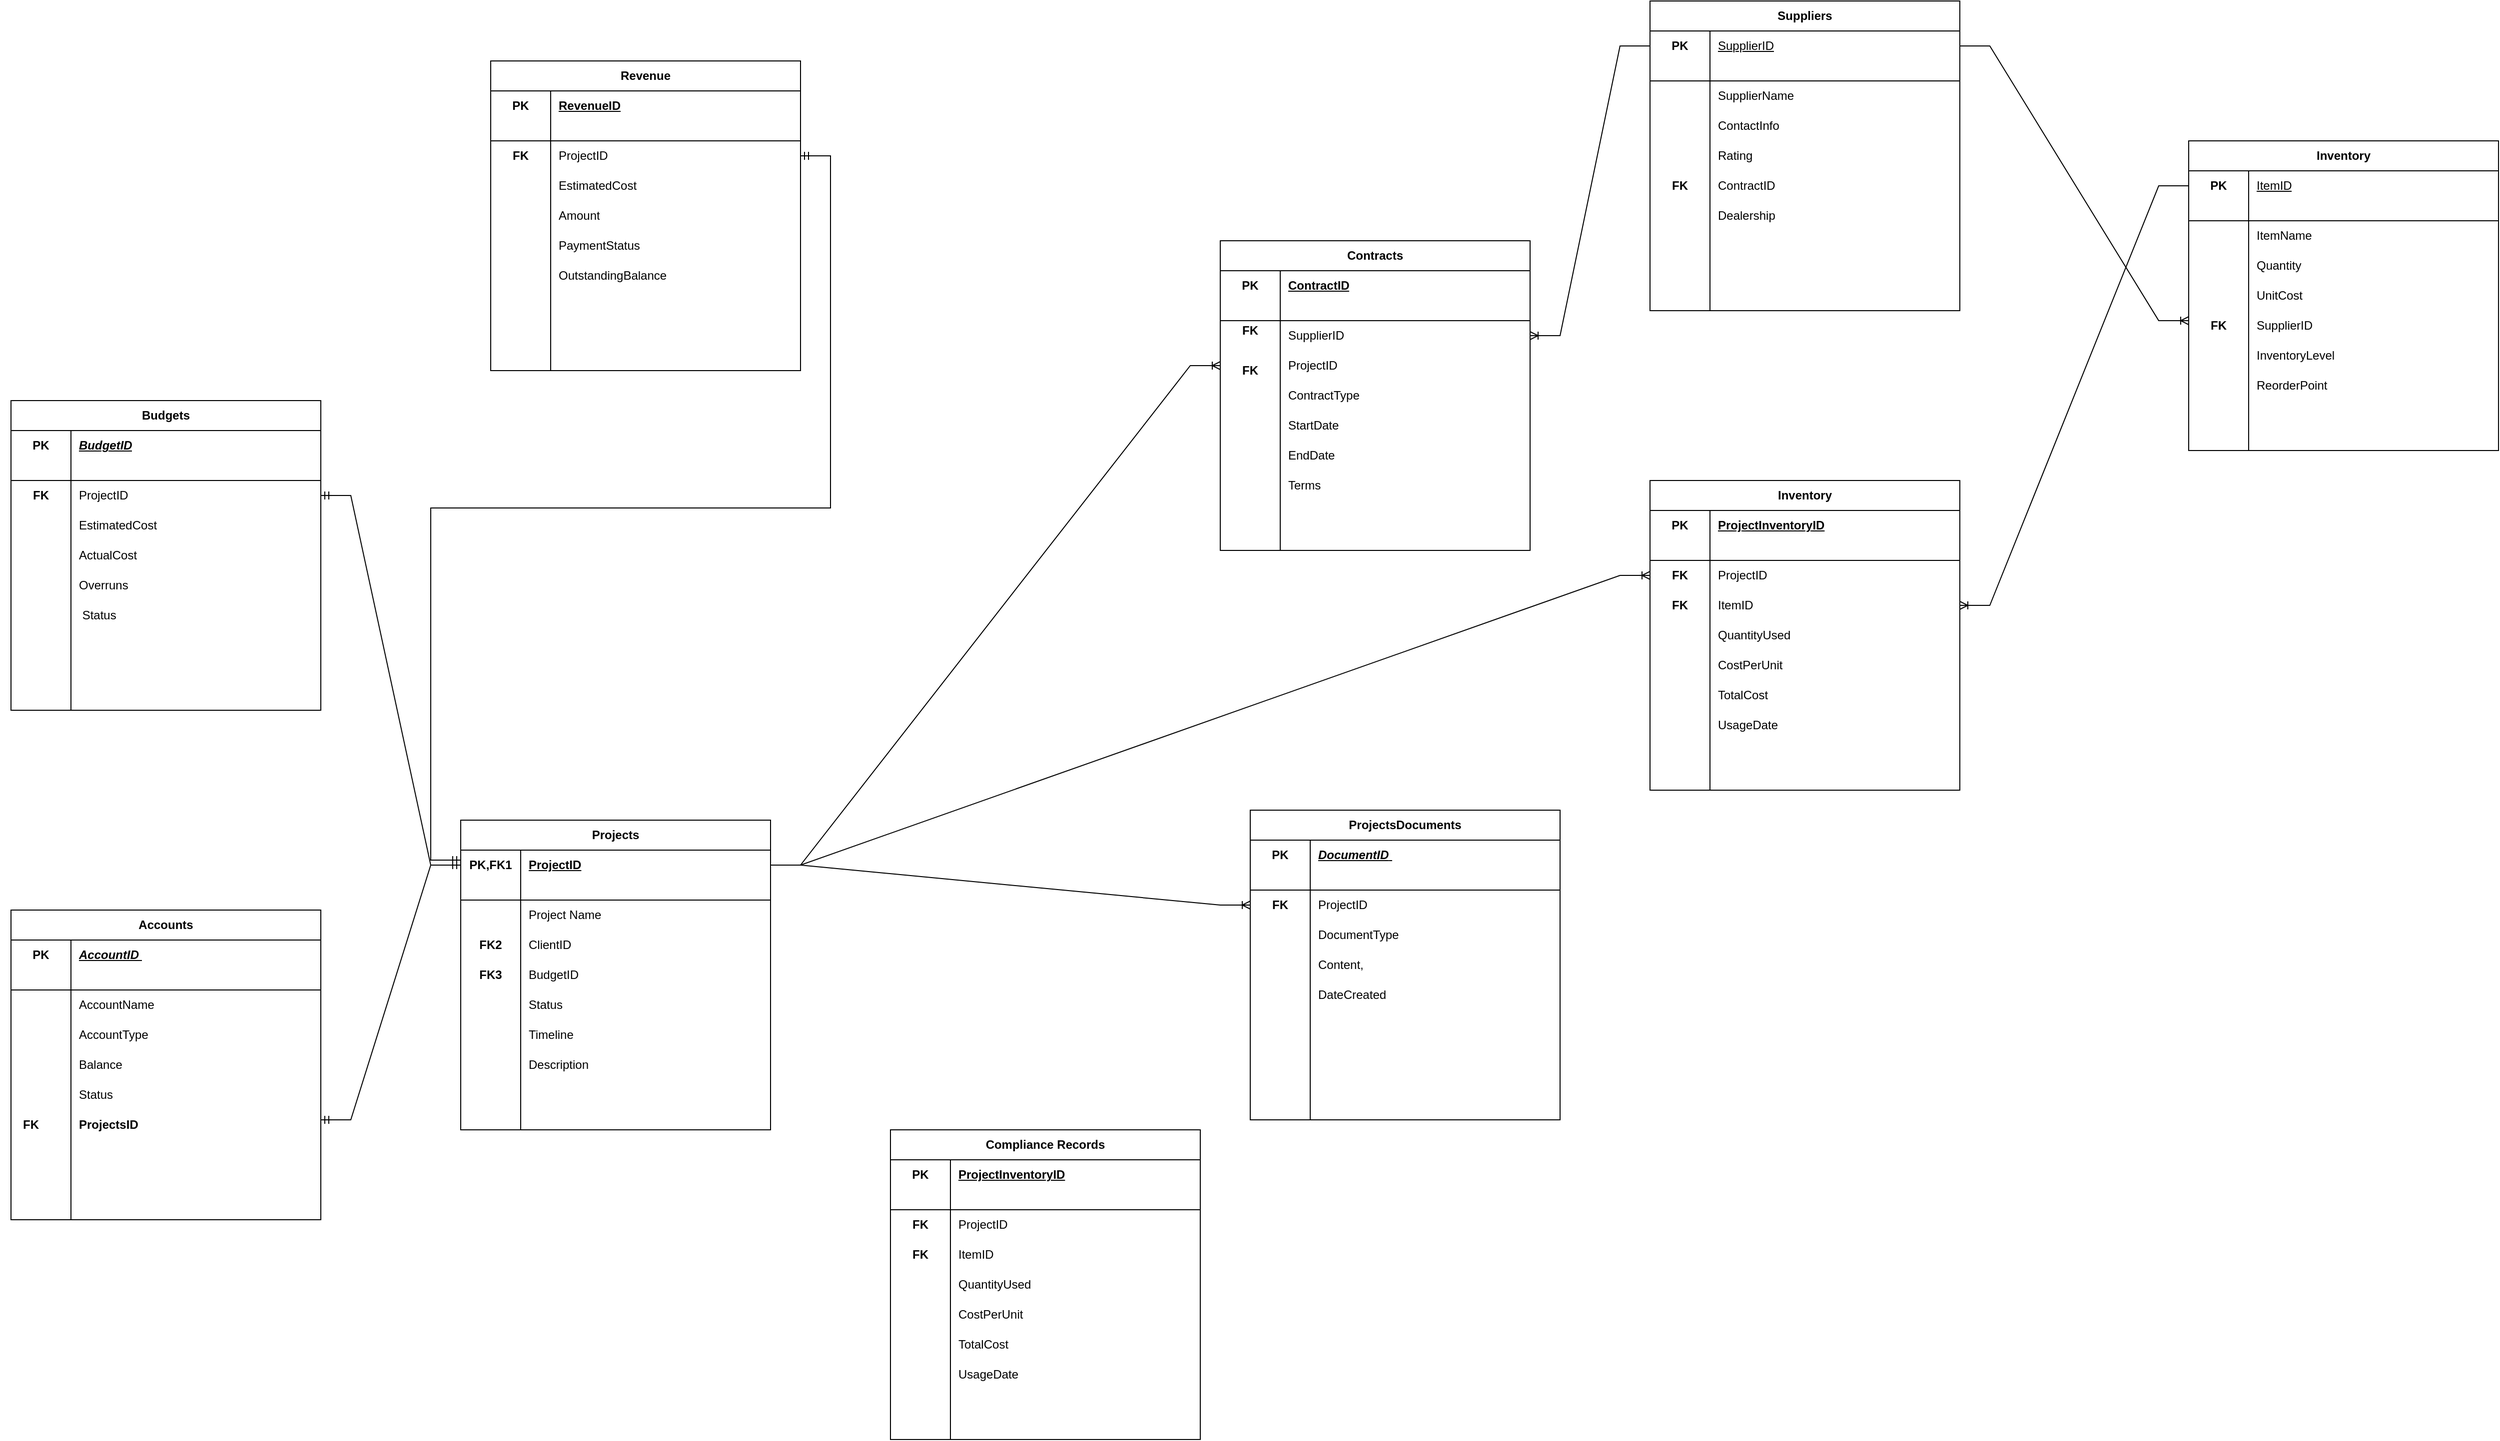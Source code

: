 <mxfile version="24.8.6" pages="4">
  <diagram id="R2lEEEUBdFMjLlhIrx00" name="Solar">
    <mxGraphModel dx="1353" dy="616" grid="1" gridSize="10" guides="1" tooltips="1" connect="1" arrows="1" fold="1" page="1" pageScale="1" pageWidth="4681" pageHeight="3300" math="0" shadow="0" extFonts="Permanent Marker^https://fonts.googleapis.com/css?family=Permanent+Marker">
      <root>
        <mxCell id="0" />
        <mxCell id="1" parent="0" />
        <mxCell id="rwc94eEoI99FtsaOUKw9-40" value="" style="group" vertex="1" connectable="0" parent="1">
          <mxGeometry x="1420" y="1090" width="310" height="310" as="geometry" />
        </mxCell>
        <mxCell id="rwc94eEoI99FtsaOUKw9-20" value="Projects" style="shape=table;startSize=30;container=1;collapsible=1;childLayout=tableLayout;fixedRows=1;rowLines=0;fontStyle=1;align=center;resizeLast=1;html=1;whiteSpace=wrap;" vertex="1" parent="rwc94eEoI99FtsaOUKw9-40">
          <mxGeometry width="310" height="310.0" as="geometry" />
        </mxCell>
        <mxCell id="rwc94eEoI99FtsaOUKw9-21" value="" style="shape=tableRow;horizontal=0;startSize=0;swimlaneHead=0;swimlaneBody=0;fillColor=none;collapsible=0;dropTarget=0;points=[[0,0.5],[1,0.5]];portConstraint=eastwest;top=0;left=0;right=0;bottom=0;html=1;" vertex="1" parent="rwc94eEoI99FtsaOUKw9-20">
          <mxGeometry y="30" width="310" height="30" as="geometry" />
        </mxCell>
        <mxCell id="rwc94eEoI99FtsaOUKw9-22" value="PK,FK1" style="shape=partialRectangle;connectable=0;fillColor=none;top=0;left=0;bottom=0;right=0;fontStyle=1;overflow=hidden;html=1;whiteSpace=wrap;" vertex="1" parent="rwc94eEoI99FtsaOUKw9-21">
          <mxGeometry width="60" height="30" as="geometry">
            <mxRectangle width="60" height="30" as="alternateBounds" />
          </mxGeometry>
        </mxCell>
        <mxCell id="rwc94eEoI99FtsaOUKw9-23" value="ProjectID" style="shape=partialRectangle;connectable=0;fillColor=none;top=0;left=0;bottom=0;right=0;align=left;spacingLeft=6;fontStyle=5;overflow=hidden;html=1;whiteSpace=wrap;" vertex="1" parent="rwc94eEoI99FtsaOUKw9-21">
          <mxGeometry x="60" width="250" height="30" as="geometry">
            <mxRectangle width="250" height="30" as="alternateBounds" />
          </mxGeometry>
        </mxCell>
        <mxCell id="rwc94eEoI99FtsaOUKw9-24" value="" style="shape=tableRow;horizontal=0;startSize=0;swimlaneHead=0;swimlaneBody=0;fillColor=none;collapsible=0;dropTarget=0;points=[[0,0.5],[1,0.5]];portConstraint=eastwest;top=0;left=0;right=0;bottom=1;html=1;" vertex="1" parent="rwc94eEoI99FtsaOUKw9-20">
          <mxGeometry y="60" width="310" height="20" as="geometry" />
        </mxCell>
        <mxCell id="rwc94eEoI99FtsaOUKw9-25" value="" style="shape=partialRectangle;connectable=0;fillColor=none;top=0;left=0;bottom=0;right=0;fontStyle=1;overflow=hidden;html=1;whiteSpace=wrap;" vertex="1" parent="rwc94eEoI99FtsaOUKw9-24">
          <mxGeometry width="60" height="20" as="geometry">
            <mxRectangle width="60" height="20" as="alternateBounds" />
          </mxGeometry>
        </mxCell>
        <mxCell id="rwc94eEoI99FtsaOUKw9-26" value="" style="shape=partialRectangle;connectable=0;fillColor=none;top=0;left=0;bottom=0;right=0;align=left;spacingLeft=6;fontStyle=5;overflow=hidden;html=1;whiteSpace=wrap;" vertex="1" parent="rwc94eEoI99FtsaOUKw9-24">
          <mxGeometry x="60" width="250" height="20" as="geometry">
            <mxRectangle width="250" height="20" as="alternateBounds" />
          </mxGeometry>
        </mxCell>
        <mxCell id="rwc94eEoI99FtsaOUKw9-27" value="" style="shape=tableRow;horizontal=0;startSize=0;swimlaneHead=0;swimlaneBody=0;fillColor=none;collapsible=0;dropTarget=0;points=[[0,0.5],[1,0.5]];portConstraint=eastwest;top=0;left=0;right=0;bottom=0;html=1;" vertex="1" parent="rwc94eEoI99FtsaOUKw9-20">
          <mxGeometry y="80" width="310" height="30" as="geometry" />
        </mxCell>
        <mxCell id="rwc94eEoI99FtsaOUKw9-28" value="" style="shape=partialRectangle;connectable=0;fillColor=none;top=0;left=0;bottom=0;right=0;editable=1;overflow=hidden;html=1;whiteSpace=wrap;" vertex="1" parent="rwc94eEoI99FtsaOUKw9-27">
          <mxGeometry width="60" height="30" as="geometry">
            <mxRectangle width="60" height="30" as="alternateBounds" />
          </mxGeometry>
        </mxCell>
        <mxCell id="rwc94eEoI99FtsaOUKw9-29" value="Project Name" style="shape=partialRectangle;connectable=0;fillColor=none;top=0;left=0;bottom=0;right=0;align=left;spacingLeft=6;overflow=hidden;html=1;whiteSpace=wrap;" vertex="1" parent="rwc94eEoI99FtsaOUKw9-27">
          <mxGeometry x="60" width="250" height="30" as="geometry">
            <mxRectangle width="250" height="30" as="alternateBounds" />
          </mxGeometry>
        </mxCell>
        <mxCell id="rwc94eEoI99FtsaOUKw9-30" value="" style="shape=tableRow;horizontal=0;startSize=0;swimlaneHead=0;swimlaneBody=0;fillColor=none;collapsible=0;dropTarget=0;points=[[0,0.5],[1,0.5]];portConstraint=eastwest;top=0;left=0;right=0;bottom=0;html=1;" vertex="1" parent="rwc94eEoI99FtsaOUKw9-20">
          <mxGeometry y="110" width="310" height="30" as="geometry" />
        </mxCell>
        <mxCell id="rwc94eEoI99FtsaOUKw9-31" value="" style="shape=partialRectangle;connectable=0;fillColor=none;top=0;left=0;bottom=0;right=0;editable=1;overflow=hidden;html=1;whiteSpace=wrap;" vertex="1" parent="rwc94eEoI99FtsaOUKw9-30">
          <mxGeometry width="60" height="30" as="geometry">
            <mxRectangle width="60" height="30" as="alternateBounds" />
          </mxGeometry>
        </mxCell>
        <mxCell id="rwc94eEoI99FtsaOUKw9-32" value="ClientID" style="shape=partialRectangle;connectable=0;fillColor=none;top=0;left=0;bottom=0;right=0;align=left;spacingLeft=6;overflow=hidden;html=1;whiteSpace=wrap;" vertex="1" parent="rwc94eEoI99FtsaOUKw9-30">
          <mxGeometry x="60" width="250" height="30" as="geometry">
            <mxRectangle width="250" height="30" as="alternateBounds" />
          </mxGeometry>
        </mxCell>
        <mxCell id="rwc94eEoI99FtsaOUKw9-33" value="" style="shape=partialRectangle;whiteSpace=wrap;html=1;bottom=0;top=0;fillColor=none;" vertex="1" parent="rwc94eEoI99FtsaOUKw9-40">
          <mxGeometry x="60" y="140" width="250" height="170" as="geometry" />
        </mxCell>
        <mxCell id="rwc94eEoI99FtsaOUKw9-34" value="BudgetID" style="shape=partialRectangle;connectable=0;fillColor=none;top=0;left=0;bottom=0;right=0;align=left;spacingLeft=6;overflow=hidden;html=1;whiteSpace=wrap;" vertex="1" parent="rwc94eEoI99FtsaOUKw9-40">
          <mxGeometry x="60" y="140" width="250" height="30" as="geometry">
            <mxRectangle width="250" height="30" as="alternateBounds" />
          </mxGeometry>
        </mxCell>
        <mxCell id="rwc94eEoI99FtsaOUKw9-35" value="Status" style="shape=partialRectangle;connectable=0;fillColor=none;top=0;left=0;bottom=0;right=0;align=left;spacingLeft=6;overflow=hidden;html=1;whiteSpace=wrap;" vertex="1" parent="rwc94eEoI99FtsaOUKw9-40">
          <mxGeometry x="60" y="170" width="250" height="30" as="geometry">
            <mxRectangle width="250" height="30" as="alternateBounds" />
          </mxGeometry>
        </mxCell>
        <mxCell id="rwc94eEoI99FtsaOUKw9-36" value="Timeline" style="shape=partialRectangle;connectable=0;fillColor=none;top=0;left=0;bottom=0;right=0;align=left;spacingLeft=6;overflow=hidden;html=1;whiteSpace=wrap;" vertex="1" parent="rwc94eEoI99FtsaOUKw9-40">
          <mxGeometry x="60" y="200" width="250" height="30" as="geometry">
            <mxRectangle width="250" height="30" as="alternateBounds" />
          </mxGeometry>
        </mxCell>
        <mxCell id="rwc94eEoI99FtsaOUKw9-37" value="Description" style="shape=partialRectangle;connectable=0;fillColor=none;top=0;left=0;bottom=0;right=0;align=left;spacingLeft=6;overflow=hidden;html=1;whiteSpace=wrap;" vertex="1" parent="rwc94eEoI99FtsaOUKw9-40">
          <mxGeometry x="60" y="230" width="250" height="30" as="geometry">
            <mxRectangle width="250" height="30" as="alternateBounds" />
          </mxGeometry>
        </mxCell>
        <mxCell id="rwc94eEoI99FtsaOUKw9-38" value="FK2" style="shape=partialRectangle;connectable=0;fillColor=none;top=0;left=0;bottom=0;right=0;fontStyle=1;overflow=hidden;html=1;whiteSpace=wrap;" vertex="1" parent="rwc94eEoI99FtsaOUKw9-40">
          <mxGeometry y="110" width="60" height="30" as="geometry">
            <mxRectangle width="60" height="30" as="alternateBounds" />
          </mxGeometry>
        </mxCell>
        <mxCell id="rwc94eEoI99FtsaOUKw9-39" value="FK3" style="shape=partialRectangle;connectable=0;fillColor=none;top=0;left=0;bottom=0;right=0;fontStyle=1;overflow=hidden;html=1;whiteSpace=wrap;" vertex="1" parent="rwc94eEoI99FtsaOUKw9-40">
          <mxGeometry y="140" width="60" height="30" as="geometry">
            <mxRectangle width="60" height="30" as="alternateBounds" />
          </mxGeometry>
        </mxCell>
        <mxCell id="rwc94eEoI99FtsaOUKw9-41" value="" style="group" vertex="1" connectable="0" parent="1">
          <mxGeometry x="2210" y="1080" width="310" height="310" as="geometry" />
        </mxCell>
        <mxCell id="rwc94eEoI99FtsaOUKw9-42" value="ProjectsDocuments" style="shape=table;startSize=30;container=1;collapsible=1;childLayout=tableLayout;fixedRows=1;rowLines=0;fontStyle=1;align=center;resizeLast=1;html=1;whiteSpace=wrap;" vertex="1" parent="rwc94eEoI99FtsaOUKw9-41">
          <mxGeometry width="310" height="310.0" as="geometry" />
        </mxCell>
        <mxCell id="rwc94eEoI99FtsaOUKw9-43" value="" style="shape=tableRow;horizontal=0;startSize=0;swimlaneHead=0;swimlaneBody=0;fillColor=none;collapsible=0;dropTarget=0;points=[[0,0.5],[1,0.5]];portConstraint=eastwest;top=0;left=0;right=0;bottom=0;html=1;" vertex="1" parent="rwc94eEoI99FtsaOUKw9-42">
          <mxGeometry y="30" width="310" height="30" as="geometry" />
        </mxCell>
        <mxCell id="rwc94eEoI99FtsaOUKw9-44" value="PK" style="shape=partialRectangle;connectable=0;fillColor=none;top=0;left=0;bottom=0;right=0;fontStyle=1;overflow=hidden;html=1;whiteSpace=wrap;" vertex="1" parent="rwc94eEoI99FtsaOUKw9-43">
          <mxGeometry width="60" height="30" as="geometry">
            <mxRectangle width="60" height="30" as="alternateBounds" />
          </mxGeometry>
        </mxCell>
        <mxCell id="rwc94eEoI99FtsaOUKw9-45" value="&lt;em&gt;DocumentID&lt;/em&gt;&amp;nbsp;" style="shape=partialRectangle;connectable=0;fillColor=none;top=0;left=0;bottom=0;right=0;align=left;spacingLeft=6;fontStyle=5;overflow=hidden;html=1;whiteSpace=wrap;" vertex="1" parent="rwc94eEoI99FtsaOUKw9-43">
          <mxGeometry x="60" width="250" height="30" as="geometry">
            <mxRectangle width="250" height="30" as="alternateBounds" />
          </mxGeometry>
        </mxCell>
        <mxCell id="rwc94eEoI99FtsaOUKw9-46" value="" style="shape=tableRow;horizontal=0;startSize=0;swimlaneHead=0;swimlaneBody=0;fillColor=none;collapsible=0;dropTarget=0;points=[[0,0.5],[1,0.5]];portConstraint=eastwest;top=0;left=0;right=0;bottom=1;html=1;" vertex="1" parent="rwc94eEoI99FtsaOUKw9-42">
          <mxGeometry y="60" width="310" height="20" as="geometry" />
        </mxCell>
        <mxCell id="rwc94eEoI99FtsaOUKw9-47" value="" style="shape=partialRectangle;connectable=0;fillColor=none;top=0;left=0;bottom=0;right=0;fontStyle=1;overflow=hidden;html=1;whiteSpace=wrap;" vertex="1" parent="rwc94eEoI99FtsaOUKw9-46">
          <mxGeometry width="60" height="20" as="geometry">
            <mxRectangle width="60" height="20" as="alternateBounds" />
          </mxGeometry>
        </mxCell>
        <mxCell id="rwc94eEoI99FtsaOUKw9-48" value="" style="shape=partialRectangle;connectable=0;fillColor=none;top=0;left=0;bottom=0;right=0;align=left;spacingLeft=6;fontStyle=5;overflow=hidden;html=1;whiteSpace=wrap;" vertex="1" parent="rwc94eEoI99FtsaOUKw9-46">
          <mxGeometry x="60" width="250" height="20" as="geometry">
            <mxRectangle width="250" height="20" as="alternateBounds" />
          </mxGeometry>
        </mxCell>
        <mxCell id="rwc94eEoI99FtsaOUKw9-49" value="" style="shape=tableRow;horizontal=0;startSize=0;swimlaneHead=0;swimlaneBody=0;fillColor=none;collapsible=0;dropTarget=0;points=[[0,0.5],[1,0.5]];portConstraint=eastwest;top=0;left=0;right=0;bottom=0;html=1;" vertex="1" parent="rwc94eEoI99FtsaOUKw9-42">
          <mxGeometry y="80" width="310" height="30" as="geometry" />
        </mxCell>
        <mxCell id="rwc94eEoI99FtsaOUKw9-50" value="" style="shape=partialRectangle;connectable=0;fillColor=none;top=0;left=0;bottom=0;right=0;editable=1;overflow=hidden;html=1;whiteSpace=wrap;" vertex="1" parent="rwc94eEoI99FtsaOUKw9-49">
          <mxGeometry width="60" height="30" as="geometry">
            <mxRectangle width="60" height="30" as="alternateBounds" />
          </mxGeometry>
        </mxCell>
        <mxCell id="rwc94eEoI99FtsaOUKw9-51" value="ProjectID " style="shape=partialRectangle;connectable=0;fillColor=none;top=0;left=0;bottom=0;right=0;align=left;spacingLeft=6;overflow=hidden;html=1;whiteSpace=wrap;" vertex="1" parent="rwc94eEoI99FtsaOUKw9-49">
          <mxGeometry x="60" width="250" height="30" as="geometry">
            <mxRectangle width="250" height="30" as="alternateBounds" />
          </mxGeometry>
        </mxCell>
        <mxCell id="rwc94eEoI99FtsaOUKw9-52" value="" style="shape=tableRow;horizontal=0;startSize=0;swimlaneHead=0;swimlaneBody=0;fillColor=none;collapsible=0;dropTarget=0;points=[[0,0.5],[1,0.5]];portConstraint=eastwest;top=0;left=0;right=0;bottom=0;html=1;" vertex="1" parent="rwc94eEoI99FtsaOUKw9-42">
          <mxGeometry y="110" width="310" height="30" as="geometry" />
        </mxCell>
        <mxCell id="rwc94eEoI99FtsaOUKw9-53" value="" style="shape=partialRectangle;connectable=0;fillColor=none;top=0;left=0;bottom=0;right=0;editable=1;overflow=hidden;html=1;whiteSpace=wrap;" vertex="1" parent="rwc94eEoI99FtsaOUKw9-52">
          <mxGeometry width="60" height="30" as="geometry">
            <mxRectangle width="60" height="30" as="alternateBounds" />
          </mxGeometry>
        </mxCell>
        <mxCell id="rwc94eEoI99FtsaOUKw9-54" value="DocumentType" style="shape=partialRectangle;connectable=0;fillColor=none;top=0;left=0;bottom=0;right=0;align=left;spacingLeft=6;overflow=hidden;html=1;whiteSpace=wrap;" vertex="1" parent="rwc94eEoI99FtsaOUKw9-52">
          <mxGeometry x="60" width="250" height="30" as="geometry">
            <mxRectangle width="250" height="30" as="alternateBounds" />
          </mxGeometry>
        </mxCell>
        <mxCell id="rwc94eEoI99FtsaOUKw9-55" value="" style="shape=partialRectangle;whiteSpace=wrap;html=1;bottom=0;top=0;fillColor=none;" vertex="1" parent="rwc94eEoI99FtsaOUKw9-41">
          <mxGeometry x="60" y="140" width="250" height="170" as="geometry" />
        </mxCell>
        <mxCell id="rwc94eEoI99FtsaOUKw9-56" value="Content," style="shape=partialRectangle;connectable=0;fillColor=none;top=0;left=0;bottom=0;right=0;align=left;spacingLeft=6;overflow=hidden;html=1;whiteSpace=wrap;" vertex="1" parent="rwc94eEoI99FtsaOUKw9-41">
          <mxGeometry x="60" y="140" width="250" height="30" as="geometry">
            <mxRectangle width="250" height="30" as="alternateBounds" />
          </mxGeometry>
        </mxCell>
        <mxCell id="rwc94eEoI99FtsaOUKw9-57" value="DateCreated" style="shape=partialRectangle;connectable=0;fillColor=none;top=0;left=0;bottom=0;right=0;align=left;spacingLeft=6;overflow=hidden;html=1;whiteSpace=wrap;" vertex="1" parent="rwc94eEoI99FtsaOUKw9-41">
          <mxGeometry x="60" y="170" width="250" height="30" as="geometry">
            <mxRectangle width="250" height="30" as="alternateBounds" />
          </mxGeometry>
        </mxCell>
        <mxCell id="rwc94eEoI99FtsaOUKw9-61" value="FK" style="shape=partialRectangle;connectable=0;fillColor=none;top=0;left=0;bottom=0;right=0;fontStyle=1;overflow=hidden;html=1;whiteSpace=wrap;" vertex="1" parent="rwc94eEoI99FtsaOUKw9-41">
          <mxGeometry y="80" width="60" height="30" as="geometry">
            <mxRectangle width="60" height="30" as="alternateBounds" />
          </mxGeometry>
        </mxCell>
        <mxCell id="rwc94eEoI99FtsaOUKw9-84" value="" style="edgeStyle=entityRelationEdgeStyle;fontSize=12;html=1;endArrow=ERoneToMany;rounded=0;" edge="1" parent="1" source="rwc94eEoI99FtsaOUKw9-21" target="rwc94eEoI99FtsaOUKw9-49">
          <mxGeometry width="100" height="100" relative="1" as="geometry">
            <mxPoint x="1730" y="1140" as="sourcePoint" />
            <mxPoint x="1830" y="1040" as="targetPoint" />
          </mxGeometry>
        </mxCell>
        <mxCell id="rwc94eEoI99FtsaOUKw9-103" value="" style="group" vertex="1" connectable="0" parent="1">
          <mxGeometry x="970" y="1180" width="310" height="310" as="geometry" />
        </mxCell>
        <mxCell id="rwc94eEoI99FtsaOUKw9-104" value="Accounts" style="shape=table;startSize=30;container=1;collapsible=1;childLayout=tableLayout;fixedRows=1;rowLines=0;fontStyle=1;align=center;resizeLast=1;html=1;whiteSpace=wrap;" vertex="1" parent="rwc94eEoI99FtsaOUKw9-103">
          <mxGeometry width="310" height="310.0" as="geometry" />
        </mxCell>
        <mxCell id="rwc94eEoI99FtsaOUKw9-105" value="" style="shape=tableRow;horizontal=0;startSize=0;swimlaneHead=0;swimlaneBody=0;fillColor=none;collapsible=0;dropTarget=0;points=[[0,0.5],[1,0.5]];portConstraint=eastwest;top=0;left=0;right=0;bottom=0;html=1;" vertex="1" parent="rwc94eEoI99FtsaOUKw9-104">
          <mxGeometry y="30" width="310" height="30" as="geometry" />
        </mxCell>
        <mxCell id="rwc94eEoI99FtsaOUKw9-106" value="PK" style="shape=partialRectangle;connectable=0;fillColor=none;top=0;left=0;bottom=0;right=0;fontStyle=1;overflow=hidden;html=1;whiteSpace=wrap;" vertex="1" parent="rwc94eEoI99FtsaOUKw9-105">
          <mxGeometry width="60" height="30" as="geometry">
            <mxRectangle width="60" height="30" as="alternateBounds" />
          </mxGeometry>
        </mxCell>
        <mxCell id="rwc94eEoI99FtsaOUKw9-107" value="&lt;em&gt;AccountID&lt;/em&gt;&amp;nbsp;" style="shape=partialRectangle;connectable=0;fillColor=none;top=0;left=0;bottom=0;right=0;align=left;spacingLeft=6;fontStyle=5;overflow=hidden;html=1;whiteSpace=wrap;" vertex="1" parent="rwc94eEoI99FtsaOUKw9-105">
          <mxGeometry x="60" width="250" height="30" as="geometry">
            <mxRectangle width="250" height="30" as="alternateBounds" />
          </mxGeometry>
        </mxCell>
        <mxCell id="rwc94eEoI99FtsaOUKw9-108" value="" style="shape=tableRow;horizontal=0;startSize=0;swimlaneHead=0;swimlaneBody=0;fillColor=none;collapsible=0;dropTarget=0;points=[[0,0.5],[1,0.5]];portConstraint=eastwest;top=0;left=0;right=0;bottom=1;html=1;" vertex="1" parent="rwc94eEoI99FtsaOUKw9-104">
          <mxGeometry y="60" width="310" height="20" as="geometry" />
        </mxCell>
        <mxCell id="rwc94eEoI99FtsaOUKw9-109" value="" style="shape=partialRectangle;connectable=0;fillColor=none;top=0;left=0;bottom=0;right=0;fontStyle=1;overflow=hidden;html=1;whiteSpace=wrap;" vertex="1" parent="rwc94eEoI99FtsaOUKw9-108">
          <mxGeometry width="60" height="20" as="geometry">
            <mxRectangle width="60" height="20" as="alternateBounds" />
          </mxGeometry>
        </mxCell>
        <mxCell id="rwc94eEoI99FtsaOUKw9-110" value="" style="shape=partialRectangle;connectable=0;fillColor=none;top=0;left=0;bottom=0;right=0;align=left;spacingLeft=6;fontStyle=5;overflow=hidden;html=1;whiteSpace=wrap;" vertex="1" parent="rwc94eEoI99FtsaOUKw9-108">
          <mxGeometry x="60" width="250" height="20" as="geometry">
            <mxRectangle width="250" height="20" as="alternateBounds" />
          </mxGeometry>
        </mxCell>
        <mxCell id="rwc94eEoI99FtsaOUKw9-111" value="" style="shape=tableRow;horizontal=0;startSize=0;swimlaneHead=0;swimlaneBody=0;fillColor=none;collapsible=0;dropTarget=0;points=[[0,0.5],[1,0.5]];portConstraint=eastwest;top=0;left=0;right=0;bottom=0;html=1;" vertex="1" parent="rwc94eEoI99FtsaOUKw9-104">
          <mxGeometry y="80" width="310" height="30" as="geometry" />
        </mxCell>
        <mxCell id="rwc94eEoI99FtsaOUKw9-112" value="" style="shape=partialRectangle;connectable=0;fillColor=none;top=0;left=0;bottom=0;right=0;editable=1;overflow=hidden;html=1;whiteSpace=wrap;" vertex="1" parent="rwc94eEoI99FtsaOUKw9-111">
          <mxGeometry width="60" height="30" as="geometry">
            <mxRectangle width="60" height="30" as="alternateBounds" />
          </mxGeometry>
        </mxCell>
        <mxCell id="rwc94eEoI99FtsaOUKw9-113" value="AccountName" style="shape=partialRectangle;connectable=0;fillColor=none;top=0;left=0;bottom=0;right=0;align=left;spacingLeft=6;overflow=hidden;html=1;whiteSpace=wrap;" vertex="1" parent="rwc94eEoI99FtsaOUKw9-111">
          <mxGeometry x="60" width="250" height="30" as="geometry">
            <mxRectangle width="250" height="30" as="alternateBounds" />
          </mxGeometry>
        </mxCell>
        <mxCell id="rwc94eEoI99FtsaOUKw9-114" value="" style="shape=tableRow;horizontal=0;startSize=0;swimlaneHead=0;swimlaneBody=0;fillColor=none;collapsible=0;dropTarget=0;points=[[0,0.5],[1,0.5]];portConstraint=eastwest;top=0;left=0;right=0;bottom=0;html=1;" vertex="1" parent="rwc94eEoI99FtsaOUKw9-104">
          <mxGeometry y="110" width="310" height="30" as="geometry" />
        </mxCell>
        <mxCell id="rwc94eEoI99FtsaOUKw9-115" value="" style="shape=partialRectangle;connectable=0;fillColor=none;top=0;left=0;bottom=0;right=0;editable=1;overflow=hidden;html=1;whiteSpace=wrap;" vertex="1" parent="rwc94eEoI99FtsaOUKw9-114">
          <mxGeometry width="60" height="30" as="geometry">
            <mxRectangle width="60" height="30" as="alternateBounds" />
          </mxGeometry>
        </mxCell>
        <mxCell id="rwc94eEoI99FtsaOUKw9-116" value="AccountType" style="shape=partialRectangle;connectable=0;fillColor=none;top=0;left=0;bottom=0;right=0;align=left;spacingLeft=6;overflow=hidden;html=1;whiteSpace=wrap;" vertex="1" parent="rwc94eEoI99FtsaOUKw9-114">
          <mxGeometry x="60" width="250" height="30" as="geometry">
            <mxRectangle width="250" height="30" as="alternateBounds" />
          </mxGeometry>
        </mxCell>
        <mxCell id="rwc94eEoI99FtsaOUKw9-117" value="" style="shape=partialRectangle;whiteSpace=wrap;html=1;bottom=0;top=0;fillColor=none;" vertex="1" parent="rwc94eEoI99FtsaOUKw9-103">
          <mxGeometry x="60" y="140" width="250" height="170" as="geometry" />
        </mxCell>
        <mxCell id="rwc94eEoI99FtsaOUKw9-118" value="Balance" style="shape=partialRectangle;connectable=0;fillColor=none;top=0;left=0;bottom=0;right=0;align=left;spacingLeft=6;overflow=hidden;html=1;whiteSpace=wrap;" vertex="1" parent="rwc94eEoI99FtsaOUKw9-103">
          <mxGeometry x="60" y="140" width="250" height="30" as="geometry">
            <mxRectangle width="250" height="30" as="alternateBounds" />
          </mxGeometry>
        </mxCell>
        <mxCell id="rwc94eEoI99FtsaOUKw9-119" value="Status" style="shape=partialRectangle;connectable=0;fillColor=none;top=0;left=0;bottom=0;right=0;align=left;spacingLeft=6;overflow=hidden;html=1;whiteSpace=wrap;" vertex="1" parent="rwc94eEoI99FtsaOUKw9-103">
          <mxGeometry x="60" y="170" width="250" height="30" as="geometry">
            <mxRectangle width="250" height="30" as="alternateBounds" />
          </mxGeometry>
        </mxCell>
        <mxCell id="rwc94eEoI99FtsaOUKw9-120" value="FK" style="shape=partialRectangle;connectable=0;fillColor=none;top=0;left=0;bottom=0;right=0;fontStyle=1;overflow=hidden;html=1;whiteSpace=wrap;" vertex="1" parent="rwc94eEoI99FtsaOUKw9-103">
          <mxGeometry x="-10" y="200" width="60" height="30" as="geometry">
            <mxRectangle width="60" height="30" as="alternateBounds" />
          </mxGeometry>
        </mxCell>
        <mxCell id="rwc94eEoI99FtsaOUKw9-123" value="&lt;b&gt;ProjectsID&lt;/b&gt;" style="shape=partialRectangle;connectable=0;fillColor=none;top=0;left=0;bottom=0;right=0;align=left;spacingLeft=6;overflow=hidden;html=1;whiteSpace=wrap;" vertex="1" parent="rwc94eEoI99FtsaOUKw9-103">
          <mxGeometry x="60" y="200" width="250" height="30" as="geometry">
            <mxRectangle width="250" height="30" as="alternateBounds" />
          </mxGeometry>
        </mxCell>
        <mxCell id="rwc94eEoI99FtsaOUKw9-124" value="" style="edgeStyle=entityRelationEdgeStyle;fontSize=12;html=1;endArrow=ERmandOne;startArrow=ERmandOne;rounded=0;entryX=0;entryY=0.5;entryDx=0;entryDy=0;" edge="1" parent="1" target="rwc94eEoI99FtsaOUKw9-21">
          <mxGeometry width="100" height="100" relative="1" as="geometry">
            <mxPoint x="1280" y="1390" as="sourcePoint" />
            <mxPoint x="1390" y="1290" as="targetPoint" />
          </mxGeometry>
        </mxCell>
        <mxCell id="rwc94eEoI99FtsaOUKw9-125" value="" style="group" vertex="1" connectable="0" parent="1">
          <mxGeometry x="970" y="670" width="310" height="310" as="geometry" />
        </mxCell>
        <mxCell id="rwc94eEoI99FtsaOUKw9-126" value="Budgets" style="shape=table;startSize=30;container=1;collapsible=1;childLayout=tableLayout;fixedRows=1;rowLines=0;fontStyle=1;align=center;resizeLast=1;html=1;whiteSpace=wrap;" vertex="1" parent="rwc94eEoI99FtsaOUKw9-125">
          <mxGeometry width="310" height="310.0" as="geometry" />
        </mxCell>
        <mxCell id="rwc94eEoI99FtsaOUKw9-127" value="" style="shape=tableRow;horizontal=0;startSize=0;swimlaneHead=0;swimlaneBody=0;fillColor=none;collapsible=0;dropTarget=0;points=[[0,0.5],[1,0.5]];portConstraint=eastwest;top=0;left=0;right=0;bottom=0;html=1;" vertex="1" parent="rwc94eEoI99FtsaOUKw9-126">
          <mxGeometry y="30" width="310" height="30" as="geometry" />
        </mxCell>
        <mxCell id="rwc94eEoI99FtsaOUKw9-128" value="PK" style="shape=partialRectangle;connectable=0;fillColor=none;top=0;left=0;bottom=0;right=0;fontStyle=1;overflow=hidden;html=1;whiteSpace=wrap;" vertex="1" parent="rwc94eEoI99FtsaOUKw9-127">
          <mxGeometry width="60" height="30" as="geometry">
            <mxRectangle width="60" height="30" as="alternateBounds" />
          </mxGeometry>
        </mxCell>
        <mxCell id="rwc94eEoI99FtsaOUKw9-129" value="&lt;i&gt;BudgetID&lt;/i&gt;" style="shape=partialRectangle;connectable=0;fillColor=none;top=0;left=0;bottom=0;right=0;align=left;spacingLeft=6;fontStyle=5;overflow=hidden;html=1;whiteSpace=wrap;" vertex="1" parent="rwc94eEoI99FtsaOUKw9-127">
          <mxGeometry x="60" width="250" height="30" as="geometry">
            <mxRectangle width="250" height="30" as="alternateBounds" />
          </mxGeometry>
        </mxCell>
        <mxCell id="rwc94eEoI99FtsaOUKw9-130" value="" style="shape=tableRow;horizontal=0;startSize=0;swimlaneHead=0;swimlaneBody=0;fillColor=none;collapsible=0;dropTarget=0;points=[[0,0.5],[1,0.5]];portConstraint=eastwest;top=0;left=0;right=0;bottom=1;html=1;" vertex="1" parent="rwc94eEoI99FtsaOUKw9-126">
          <mxGeometry y="60" width="310" height="20" as="geometry" />
        </mxCell>
        <mxCell id="rwc94eEoI99FtsaOUKw9-131" value="" style="shape=partialRectangle;connectable=0;fillColor=none;top=0;left=0;bottom=0;right=0;fontStyle=1;overflow=hidden;html=1;whiteSpace=wrap;" vertex="1" parent="rwc94eEoI99FtsaOUKw9-130">
          <mxGeometry width="60" height="20" as="geometry">
            <mxRectangle width="60" height="20" as="alternateBounds" />
          </mxGeometry>
        </mxCell>
        <mxCell id="rwc94eEoI99FtsaOUKw9-132" value="" style="shape=partialRectangle;connectable=0;fillColor=none;top=0;left=0;bottom=0;right=0;align=left;spacingLeft=6;fontStyle=5;overflow=hidden;html=1;whiteSpace=wrap;" vertex="1" parent="rwc94eEoI99FtsaOUKw9-130">
          <mxGeometry x="60" width="250" height="20" as="geometry">
            <mxRectangle width="250" height="20" as="alternateBounds" />
          </mxGeometry>
        </mxCell>
        <mxCell id="rwc94eEoI99FtsaOUKw9-133" value="" style="shape=tableRow;horizontal=0;startSize=0;swimlaneHead=0;swimlaneBody=0;fillColor=none;collapsible=0;dropTarget=0;points=[[0,0.5],[1,0.5]];portConstraint=eastwest;top=0;left=0;right=0;bottom=0;html=1;" vertex="1" parent="rwc94eEoI99FtsaOUKw9-126">
          <mxGeometry y="80" width="310" height="30" as="geometry" />
        </mxCell>
        <mxCell id="rwc94eEoI99FtsaOUKw9-134" value="" style="shape=partialRectangle;connectable=0;fillColor=none;top=0;left=0;bottom=0;right=0;editable=1;overflow=hidden;html=1;whiteSpace=wrap;" vertex="1" parent="rwc94eEoI99FtsaOUKw9-133">
          <mxGeometry width="60" height="30" as="geometry">
            <mxRectangle width="60" height="30" as="alternateBounds" />
          </mxGeometry>
        </mxCell>
        <mxCell id="rwc94eEoI99FtsaOUKw9-135" value="ProjectID " style="shape=partialRectangle;connectable=0;fillColor=none;top=0;left=0;bottom=0;right=0;align=left;spacingLeft=6;overflow=hidden;html=1;whiteSpace=wrap;" vertex="1" parent="rwc94eEoI99FtsaOUKw9-133">
          <mxGeometry x="60" width="250" height="30" as="geometry">
            <mxRectangle width="250" height="30" as="alternateBounds" />
          </mxGeometry>
        </mxCell>
        <mxCell id="rwc94eEoI99FtsaOUKw9-136" value="" style="shape=tableRow;horizontal=0;startSize=0;swimlaneHead=0;swimlaneBody=0;fillColor=none;collapsible=0;dropTarget=0;points=[[0,0.5],[1,0.5]];portConstraint=eastwest;top=0;left=0;right=0;bottom=0;html=1;" vertex="1" parent="rwc94eEoI99FtsaOUKw9-126">
          <mxGeometry y="110" width="310" height="30" as="geometry" />
        </mxCell>
        <mxCell id="rwc94eEoI99FtsaOUKw9-137" value="" style="shape=partialRectangle;connectable=0;fillColor=none;top=0;left=0;bottom=0;right=0;editable=1;overflow=hidden;html=1;whiteSpace=wrap;" vertex="1" parent="rwc94eEoI99FtsaOUKw9-136">
          <mxGeometry width="60" height="30" as="geometry">
            <mxRectangle width="60" height="30" as="alternateBounds" />
          </mxGeometry>
        </mxCell>
        <mxCell id="rwc94eEoI99FtsaOUKw9-138" value="EstimatedCost" style="shape=partialRectangle;connectable=0;fillColor=none;top=0;left=0;bottom=0;right=0;align=left;spacingLeft=6;overflow=hidden;html=1;whiteSpace=wrap;" vertex="1" parent="rwc94eEoI99FtsaOUKw9-136">
          <mxGeometry x="60" width="250" height="30" as="geometry">
            <mxRectangle width="250" height="30" as="alternateBounds" />
          </mxGeometry>
        </mxCell>
        <mxCell id="rwc94eEoI99FtsaOUKw9-139" value="" style="shape=partialRectangle;whiteSpace=wrap;html=1;bottom=0;top=0;fillColor=none;" vertex="1" parent="rwc94eEoI99FtsaOUKw9-125">
          <mxGeometry x="60" y="140" width="250" height="170" as="geometry" />
        </mxCell>
        <mxCell id="rwc94eEoI99FtsaOUKw9-140" value="ActualCost" style="shape=partialRectangle;connectable=0;fillColor=none;top=0;left=0;bottom=0;right=0;align=left;spacingLeft=6;overflow=hidden;html=1;whiteSpace=wrap;" vertex="1" parent="rwc94eEoI99FtsaOUKw9-125">
          <mxGeometry x="60" y="140" width="250" height="30" as="geometry">
            <mxRectangle width="250" height="30" as="alternateBounds" />
          </mxGeometry>
        </mxCell>
        <mxCell id="rwc94eEoI99FtsaOUKw9-141" value="Overruns" style="shape=partialRectangle;connectable=0;fillColor=none;top=0;left=0;bottom=0;right=0;align=left;spacingLeft=6;overflow=hidden;html=1;whiteSpace=wrap;" vertex="1" parent="rwc94eEoI99FtsaOUKw9-125">
          <mxGeometry x="60" y="170" width="250" height="30" as="geometry">
            <mxRectangle width="250" height="30" as="alternateBounds" />
          </mxGeometry>
        </mxCell>
        <mxCell id="rwc94eEoI99FtsaOUKw9-142" value="FK" style="shape=partialRectangle;connectable=0;fillColor=none;top=0;left=0;bottom=0;right=0;fontStyle=1;overflow=hidden;html=1;whiteSpace=wrap;" vertex="1" parent="rwc94eEoI99FtsaOUKw9-125">
          <mxGeometry y="80" width="60" height="30" as="geometry">
            <mxRectangle width="60" height="30" as="alternateBounds" />
          </mxGeometry>
        </mxCell>
        <mxCell id="rwc94eEoI99FtsaOUKw9-143" value="&amp;nbsp;Status" style="shape=partialRectangle;connectable=0;fillColor=none;top=0;left=0;bottom=0;right=0;align=left;spacingLeft=6;overflow=hidden;html=1;whiteSpace=wrap;" vertex="1" parent="rwc94eEoI99FtsaOUKw9-125">
          <mxGeometry x="60" y="200" width="250" height="30" as="geometry">
            <mxRectangle width="250" height="30" as="alternateBounds" />
          </mxGeometry>
        </mxCell>
        <mxCell id="rwc94eEoI99FtsaOUKw9-144" value="" style="edgeStyle=entityRelationEdgeStyle;fontSize=12;html=1;endArrow=ERmandOne;startArrow=ERmandOne;rounded=0;entryX=0;entryY=0.5;entryDx=0;entryDy=0;" edge="1" parent="1" source="rwc94eEoI99FtsaOUKw9-133" target="rwc94eEoI99FtsaOUKw9-21">
          <mxGeometry width="100" height="100" relative="1" as="geometry">
            <mxPoint x="1290" y="1400" as="sourcePoint" />
            <mxPoint x="1430" y="1145" as="targetPoint" />
          </mxGeometry>
        </mxCell>
        <mxCell id="rwc94eEoI99FtsaOUKw9-145" value="" style="group" vertex="1" connectable="0" parent="1">
          <mxGeometry x="1450" y="330" width="310" height="310" as="geometry" />
        </mxCell>
        <mxCell id="rwc94eEoI99FtsaOUKw9-146" value="Revenue" style="shape=table;startSize=30;container=1;collapsible=1;childLayout=tableLayout;fixedRows=1;rowLines=0;fontStyle=1;align=center;resizeLast=1;html=1;whiteSpace=wrap;" vertex="1" parent="rwc94eEoI99FtsaOUKw9-145">
          <mxGeometry width="310" height="310.0" as="geometry" />
        </mxCell>
        <mxCell id="rwc94eEoI99FtsaOUKw9-147" value="" style="shape=tableRow;horizontal=0;startSize=0;swimlaneHead=0;swimlaneBody=0;fillColor=none;collapsible=0;dropTarget=0;points=[[0,0.5],[1,0.5]];portConstraint=eastwest;top=0;left=0;right=0;bottom=0;html=1;" vertex="1" parent="rwc94eEoI99FtsaOUKw9-146">
          <mxGeometry y="30" width="310" height="30" as="geometry" />
        </mxCell>
        <mxCell id="rwc94eEoI99FtsaOUKw9-148" value="PK" style="shape=partialRectangle;connectable=0;fillColor=none;top=0;left=0;bottom=0;right=0;fontStyle=1;overflow=hidden;html=1;whiteSpace=wrap;" vertex="1" parent="rwc94eEoI99FtsaOUKw9-147">
          <mxGeometry width="60" height="30" as="geometry">
            <mxRectangle width="60" height="30" as="alternateBounds" />
          </mxGeometry>
        </mxCell>
        <mxCell id="rwc94eEoI99FtsaOUKw9-149" value="RevenueID" style="shape=partialRectangle;connectable=0;fillColor=none;top=0;left=0;bottom=0;right=0;align=left;spacingLeft=6;fontStyle=5;overflow=hidden;html=1;whiteSpace=wrap;" vertex="1" parent="rwc94eEoI99FtsaOUKw9-147">
          <mxGeometry x="60" width="250" height="30" as="geometry">
            <mxRectangle width="250" height="30" as="alternateBounds" />
          </mxGeometry>
        </mxCell>
        <mxCell id="rwc94eEoI99FtsaOUKw9-150" value="" style="shape=tableRow;horizontal=0;startSize=0;swimlaneHead=0;swimlaneBody=0;fillColor=none;collapsible=0;dropTarget=0;points=[[0,0.5],[1,0.5]];portConstraint=eastwest;top=0;left=0;right=0;bottom=1;html=1;" vertex="1" parent="rwc94eEoI99FtsaOUKw9-146">
          <mxGeometry y="60" width="310" height="20" as="geometry" />
        </mxCell>
        <mxCell id="rwc94eEoI99FtsaOUKw9-151" value="" style="shape=partialRectangle;connectable=0;fillColor=none;top=0;left=0;bottom=0;right=0;fontStyle=1;overflow=hidden;html=1;whiteSpace=wrap;" vertex="1" parent="rwc94eEoI99FtsaOUKw9-150">
          <mxGeometry width="60" height="20" as="geometry">
            <mxRectangle width="60" height="20" as="alternateBounds" />
          </mxGeometry>
        </mxCell>
        <mxCell id="rwc94eEoI99FtsaOUKw9-152" value="" style="shape=partialRectangle;connectable=0;fillColor=none;top=0;left=0;bottom=0;right=0;align=left;spacingLeft=6;fontStyle=5;overflow=hidden;html=1;whiteSpace=wrap;" vertex="1" parent="rwc94eEoI99FtsaOUKw9-150">
          <mxGeometry x="60" width="250" height="20" as="geometry">
            <mxRectangle width="250" height="20" as="alternateBounds" />
          </mxGeometry>
        </mxCell>
        <mxCell id="rwc94eEoI99FtsaOUKw9-153" value="" style="shape=tableRow;horizontal=0;startSize=0;swimlaneHead=0;swimlaneBody=0;fillColor=none;collapsible=0;dropTarget=0;points=[[0,0.5],[1,0.5]];portConstraint=eastwest;top=0;left=0;right=0;bottom=0;html=1;" vertex="1" parent="rwc94eEoI99FtsaOUKw9-146">
          <mxGeometry y="80" width="310" height="30" as="geometry" />
        </mxCell>
        <mxCell id="rwc94eEoI99FtsaOUKw9-154" value="" style="shape=partialRectangle;connectable=0;fillColor=none;top=0;left=0;bottom=0;right=0;editable=1;overflow=hidden;html=1;whiteSpace=wrap;" vertex="1" parent="rwc94eEoI99FtsaOUKw9-153">
          <mxGeometry width="60" height="30" as="geometry">
            <mxRectangle width="60" height="30" as="alternateBounds" />
          </mxGeometry>
        </mxCell>
        <mxCell id="rwc94eEoI99FtsaOUKw9-155" value="ProjectID " style="shape=partialRectangle;connectable=0;fillColor=none;top=0;left=0;bottom=0;right=0;align=left;spacingLeft=6;overflow=hidden;html=1;whiteSpace=wrap;" vertex="1" parent="rwc94eEoI99FtsaOUKw9-153">
          <mxGeometry x="60" width="250" height="30" as="geometry">
            <mxRectangle width="250" height="30" as="alternateBounds" />
          </mxGeometry>
        </mxCell>
        <mxCell id="rwc94eEoI99FtsaOUKw9-156" value="" style="shape=tableRow;horizontal=0;startSize=0;swimlaneHead=0;swimlaneBody=0;fillColor=none;collapsible=0;dropTarget=0;points=[[0,0.5],[1,0.5]];portConstraint=eastwest;top=0;left=0;right=0;bottom=0;html=1;" vertex="1" parent="rwc94eEoI99FtsaOUKw9-146">
          <mxGeometry y="110" width="310" height="30" as="geometry" />
        </mxCell>
        <mxCell id="rwc94eEoI99FtsaOUKw9-157" value="" style="shape=partialRectangle;connectable=0;fillColor=none;top=0;left=0;bottom=0;right=0;editable=1;overflow=hidden;html=1;whiteSpace=wrap;" vertex="1" parent="rwc94eEoI99FtsaOUKw9-156">
          <mxGeometry width="60" height="30" as="geometry">
            <mxRectangle width="60" height="30" as="alternateBounds" />
          </mxGeometry>
        </mxCell>
        <mxCell id="rwc94eEoI99FtsaOUKw9-158" value="EstimatedCost" style="shape=partialRectangle;connectable=0;fillColor=none;top=0;left=0;bottom=0;right=0;align=left;spacingLeft=6;overflow=hidden;html=1;whiteSpace=wrap;" vertex="1" parent="rwc94eEoI99FtsaOUKw9-156">
          <mxGeometry x="60" width="250" height="30" as="geometry">
            <mxRectangle width="250" height="30" as="alternateBounds" />
          </mxGeometry>
        </mxCell>
        <mxCell id="rwc94eEoI99FtsaOUKw9-159" value="" style="shape=partialRectangle;whiteSpace=wrap;html=1;bottom=0;top=0;fillColor=none;" vertex="1" parent="rwc94eEoI99FtsaOUKw9-145">
          <mxGeometry x="60" y="140" width="250" height="170" as="geometry" />
        </mxCell>
        <mxCell id="rwc94eEoI99FtsaOUKw9-160" value="Amount" style="shape=partialRectangle;connectable=0;fillColor=none;top=0;left=0;bottom=0;right=0;align=left;spacingLeft=6;overflow=hidden;html=1;whiteSpace=wrap;" vertex="1" parent="rwc94eEoI99FtsaOUKw9-145">
          <mxGeometry x="60" y="140" width="250" height="30" as="geometry">
            <mxRectangle width="250" height="30" as="alternateBounds" />
          </mxGeometry>
        </mxCell>
        <mxCell id="rwc94eEoI99FtsaOUKw9-161" value="PaymentStatus" style="shape=partialRectangle;connectable=0;fillColor=none;top=0;left=0;bottom=0;right=0;align=left;spacingLeft=6;overflow=hidden;html=1;whiteSpace=wrap;" vertex="1" parent="rwc94eEoI99FtsaOUKw9-145">
          <mxGeometry x="60" y="170" width="250" height="30" as="geometry">
            <mxRectangle width="250" height="30" as="alternateBounds" />
          </mxGeometry>
        </mxCell>
        <mxCell id="rwc94eEoI99FtsaOUKw9-162" value="FK" style="shape=partialRectangle;connectable=0;fillColor=none;top=0;left=0;bottom=0;right=0;fontStyle=1;overflow=hidden;html=1;whiteSpace=wrap;" vertex="1" parent="rwc94eEoI99FtsaOUKw9-145">
          <mxGeometry y="80" width="60" height="30" as="geometry">
            <mxRectangle width="60" height="30" as="alternateBounds" />
          </mxGeometry>
        </mxCell>
        <mxCell id="rwc94eEoI99FtsaOUKw9-163" value="OutstandingBalance" style="shape=partialRectangle;connectable=0;fillColor=none;top=0;left=0;bottom=0;right=0;align=left;spacingLeft=6;overflow=hidden;html=1;whiteSpace=wrap;" vertex="1" parent="rwc94eEoI99FtsaOUKw9-145">
          <mxGeometry x="60" y="200" width="250" height="30" as="geometry">
            <mxRectangle width="250" height="30" as="alternateBounds" />
          </mxGeometry>
        </mxCell>
        <mxCell id="rwc94eEoI99FtsaOUKw9-166" value="" style="group" vertex="1" connectable="0" parent="1">
          <mxGeometry x="2610" y="270" width="310" height="310" as="geometry" />
        </mxCell>
        <mxCell id="rwc94eEoI99FtsaOUKw9-167" value="Suppliers" style="shape=table;startSize=30;container=1;collapsible=1;childLayout=tableLayout;fixedRows=1;rowLines=0;fontStyle=1;align=center;resizeLast=1;html=1;whiteSpace=wrap;" vertex="1" parent="rwc94eEoI99FtsaOUKw9-166">
          <mxGeometry width="310" height="310.0" as="geometry" />
        </mxCell>
        <mxCell id="rwc94eEoI99FtsaOUKw9-168" value="" style="shape=tableRow;horizontal=0;startSize=0;swimlaneHead=0;swimlaneBody=0;fillColor=none;collapsible=0;dropTarget=0;points=[[0,0.5],[1,0.5]];portConstraint=eastwest;top=0;left=0;right=0;bottom=0;html=1;" vertex="1" parent="rwc94eEoI99FtsaOUKw9-167">
          <mxGeometry y="30" width="310" height="30" as="geometry" />
        </mxCell>
        <mxCell id="rwc94eEoI99FtsaOUKw9-169" value="PK" style="shape=partialRectangle;connectable=0;fillColor=none;top=0;left=0;bottom=0;right=0;fontStyle=1;overflow=hidden;html=1;whiteSpace=wrap;" vertex="1" parent="rwc94eEoI99FtsaOUKw9-168">
          <mxGeometry width="60" height="30" as="geometry">
            <mxRectangle width="60" height="30" as="alternateBounds" />
          </mxGeometry>
        </mxCell>
        <mxCell id="rwc94eEoI99FtsaOUKw9-170" value="&lt;span style=&quot;font-weight: 400;&quot;&gt;SupplierID&lt;/span&gt;" style="shape=partialRectangle;connectable=0;fillColor=none;top=0;left=0;bottom=0;right=0;align=left;spacingLeft=6;fontStyle=5;overflow=hidden;html=1;whiteSpace=wrap;" vertex="1" parent="rwc94eEoI99FtsaOUKw9-168">
          <mxGeometry x="60" width="250" height="30" as="geometry">
            <mxRectangle width="250" height="30" as="alternateBounds" />
          </mxGeometry>
        </mxCell>
        <mxCell id="rwc94eEoI99FtsaOUKw9-171" value="" style="shape=tableRow;horizontal=0;startSize=0;swimlaneHead=0;swimlaneBody=0;fillColor=none;collapsible=0;dropTarget=0;points=[[0,0.5],[1,0.5]];portConstraint=eastwest;top=0;left=0;right=0;bottom=1;html=1;" vertex="1" parent="rwc94eEoI99FtsaOUKw9-167">
          <mxGeometry y="60" width="310" height="20" as="geometry" />
        </mxCell>
        <mxCell id="rwc94eEoI99FtsaOUKw9-172" value="" style="shape=partialRectangle;connectable=0;fillColor=none;top=0;left=0;bottom=0;right=0;fontStyle=1;overflow=hidden;html=1;whiteSpace=wrap;" vertex="1" parent="rwc94eEoI99FtsaOUKw9-171">
          <mxGeometry width="60" height="20" as="geometry">
            <mxRectangle width="60" height="20" as="alternateBounds" />
          </mxGeometry>
        </mxCell>
        <mxCell id="rwc94eEoI99FtsaOUKw9-173" value="" style="shape=partialRectangle;connectable=0;fillColor=none;top=0;left=0;bottom=0;right=0;align=left;spacingLeft=6;fontStyle=5;overflow=hidden;html=1;whiteSpace=wrap;" vertex="1" parent="rwc94eEoI99FtsaOUKw9-171">
          <mxGeometry x="60" width="250" height="20" as="geometry">
            <mxRectangle width="250" height="20" as="alternateBounds" />
          </mxGeometry>
        </mxCell>
        <mxCell id="rwc94eEoI99FtsaOUKw9-174" value="" style="shape=tableRow;horizontal=0;startSize=0;swimlaneHead=0;swimlaneBody=0;fillColor=none;collapsible=0;dropTarget=0;points=[[0,0.5],[1,0.5]];portConstraint=eastwest;top=0;left=0;right=0;bottom=0;html=1;" vertex="1" parent="rwc94eEoI99FtsaOUKw9-167">
          <mxGeometry y="80" width="310" height="30" as="geometry" />
        </mxCell>
        <mxCell id="rwc94eEoI99FtsaOUKw9-175" value="" style="shape=partialRectangle;connectable=0;fillColor=none;top=0;left=0;bottom=0;right=0;editable=1;overflow=hidden;html=1;whiteSpace=wrap;" vertex="1" parent="rwc94eEoI99FtsaOUKw9-174">
          <mxGeometry width="60" height="30" as="geometry">
            <mxRectangle width="60" height="30" as="alternateBounds" />
          </mxGeometry>
        </mxCell>
        <mxCell id="rwc94eEoI99FtsaOUKw9-176" value="SupplierName" style="shape=partialRectangle;connectable=0;fillColor=none;top=0;left=0;bottom=0;right=0;align=left;spacingLeft=6;overflow=hidden;html=1;whiteSpace=wrap;" vertex="1" parent="rwc94eEoI99FtsaOUKw9-174">
          <mxGeometry x="60" width="250" height="30" as="geometry">
            <mxRectangle width="250" height="30" as="alternateBounds" />
          </mxGeometry>
        </mxCell>
        <mxCell id="rwc94eEoI99FtsaOUKw9-177" value="" style="shape=tableRow;horizontal=0;startSize=0;swimlaneHead=0;swimlaneBody=0;fillColor=none;collapsible=0;dropTarget=0;points=[[0,0.5],[1,0.5]];portConstraint=eastwest;top=0;left=0;right=0;bottom=0;html=1;" vertex="1" parent="rwc94eEoI99FtsaOUKw9-167">
          <mxGeometry y="110" width="310" height="30" as="geometry" />
        </mxCell>
        <mxCell id="rwc94eEoI99FtsaOUKw9-178" value="" style="shape=partialRectangle;connectable=0;fillColor=none;top=0;left=0;bottom=0;right=0;editable=1;overflow=hidden;html=1;whiteSpace=wrap;" vertex="1" parent="rwc94eEoI99FtsaOUKw9-177">
          <mxGeometry width="60" height="30" as="geometry">
            <mxRectangle width="60" height="30" as="alternateBounds" />
          </mxGeometry>
        </mxCell>
        <mxCell id="rwc94eEoI99FtsaOUKw9-179" value="ContactInfo" style="shape=partialRectangle;connectable=0;fillColor=none;top=0;left=0;bottom=0;right=0;align=left;spacingLeft=6;overflow=hidden;html=1;whiteSpace=wrap;" vertex="1" parent="rwc94eEoI99FtsaOUKw9-177">
          <mxGeometry x="60" width="250" height="30" as="geometry">
            <mxRectangle width="250" height="30" as="alternateBounds" />
          </mxGeometry>
        </mxCell>
        <mxCell id="rwc94eEoI99FtsaOUKw9-180" value="" style="shape=partialRectangle;whiteSpace=wrap;html=1;bottom=0;top=0;fillColor=none;" vertex="1" parent="rwc94eEoI99FtsaOUKw9-166">
          <mxGeometry x="60" y="140" width="250" height="170" as="geometry" />
        </mxCell>
        <mxCell id="rwc94eEoI99FtsaOUKw9-181" value="Rating" style="shape=partialRectangle;connectable=0;fillColor=none;top=0;left=0;bottom=0;right=0;align=left;spacingLeft=6;overflow=hidden;html=1;whiteSpace=wrap;" vertex="1" parent="rwc94eEoI99FtsaOUKw9-166">
          <mxGeometry x="60" y="140" width="250" height="30" as="geometry">
            <mxRectangle width="250" height="30" as="alternateBounds" />
          </mxGeometry>
        </mxCell>
        <mxCell id="rwc94eEoI99FtsaOUKw9-182" value="ContractID" style="shape=partialRectangle;connectable=0;fillColor=none;top=0;left=0;bottom=0;right=0;align=left;spacingLeft=6;overflow=hidden;html=1;whiteSpace=wrap;" vertex="1" parent="rwc94eEoI99FtsaOUKw9-166">
          <mxGeometry x="60" y="170" width="250" height="30" as="geometry">
            <mxRectangle width="250" height="30" as="alternateBounds" />
          </mxGeometry>
        </mxCell>
        <mxCell id="rwc94eEoI99FtsaOUKw9-184" value="Dealership" style="shape=partialRectangle;connectable=0;fillColor=none;top=0;left=0;bottom=0;right=0;align=left;spacingLeft=6;overflow=hidden;html=1;whiteSpace=wrap;" vertex="1" parent="rwc94eEoI99FtsaOUKw9-166">
          <mxGeometry x="60" y="200" width="250" height="30" as="geometry">
            <mxRectangle width="250" height="30" as="alternateBounds" />
          </mxGeometry>
        </mxCell>
        <mxCell id="rwc94eEoI99FtsaOUKw9-231" value="FK" style="shape=partialRectangle;connectable=0;fillColor=none;top=0;left=0;bottom=0;right=0;fontStyle=1;overflow=hidden;html=1;whiteSpace=wrap;" vertex="1" parent="rwc94eEoI99FtsaOUKw9-166">
          <mxGeometry y="170" width="60" height="30" as="geometry">
            <mxRectangle width="60" height="30" as="alternateBounds" />
          </mxGeometry>
        </mxCell>
        <mxCell id="rwc94eEoI99FtsaOUKw9-185" value="" style="group" vertex="1" connectable="0" parent="1">
          <mxGeometry x="2180" y="510" width="310" height="310" as="geometry" />
        </mxCell>
        <mxCell id="rwc94eEoI99FtsaOUKw9-186" value="Contracts" style="shape=table;startSize=30;container=1;collapsible=1;childLayout=tableLayout;fixedRows=1;rowLines=0;fontStyle=1;align=center;resizeLast=1;html=1;whiteSpace=wrap;" vertex="1" parent="rwc94eEoI99FtsaOUKw9-185">
          <mxGeometry width="310" height="310.0" as="geometry" />
        </mxCell>
        <mxCell id="rwc94eEoI99FtsaOUKw9-187" value="" style="shape=tableRow;horizontal=0;startSize=0;swimlaneHead=0;swimlaneBody=0;fillColor=none;collapsible=0;dropTarget=0;points=[[0,0.5],[1,0.5]];portConstraint=eastwest;top=0;left=0;right=0;bottom=0;html=1;" vertex="1" parent="rwc94eEoI99FtsaOUKw9-186">
          <mxGeometry y="30" width="310" height="30" as="geometry" />
        </mxCell>
        <mxCell id="rwc94eEoI99FtsaOUKw9-188" value="PK" style="shape=partialRectangle;connectable=0;fillColor=none;top=0;left=0;bottom=0;right=0;fontStyle=1;overflow=hidden;html=1;whiteSpace=wrap;" vertex="1" parent="rwc94eEoI99FtsaOUKw9-187">
          <mxGeometry width="60" height="30" as="geometry">
            <mxRectangle width="60" height="30" as="alternateBounds" />
          </mxGeometry>
        </mxCell>
        <mxCell id="rwc94eEoI99FtsaOUKw9-189" value="ContractID" style="shape=partialRectangle;connectable=0;fillColor=none;top=0;left=0;bottom=0;right=0;align=left;spacingLeft=6;fontStyle=5;overflow=hidden;html=1;whiteSpace=wrap;" vertex="1" parent="rwc94eEoI99FtsaOUKw9-187">
          <mxGeometry x="60" width="250" height="30" as="geometry">
            <mxRectangle width="250" height="30" as="alternateBounds" />
          </mxGeometry>
        </mxCell>
        <mxCell id="rwc94eEoI99FtsaOUKw9-190" value="" style="shape=tableRow;horizontal=0;startSize=0;swimlaneHead=0;swimlaneBody=0;fillColor=none;collapsible=0;dropTarget=0;points=[[0,0.5],[1,0.5]];portConstraint=eastwest;top=0;left=0;right=0;bottom=1;html=1;" vertex="1" parent="rwc94eEoI99FtsaOUKw9-186">
          <mxGeometry y="60" width="310" height="20" as="geometry" />
        </mxCell>
        <mxCell id="rwc94eEoI99FtsaOUKw9-191" value="" style="shape=partialRectangle;connectable=0;fillColor=none;top=0;left=0;bottom=0;right=0;fontStyle=1;overflow=hidden;html=1;whiteSpace=wrap;" vertex="1" parent="rwc94eEoI99FtsaOUKw9-190">
          <mxGeometry width="60" height="20" as="geometry">
            <mxRectangle width="60" height="20" as="alternateBounds" />
          </mxGeometry>
        </mxCell>
        <mxCell id="rwc94eEoI99FtsaOUKw9-192" value="" style="shape=partialRectangle;connectable=0;fillColor=none;top=0;left=0;bottom=0;right=0;align=left;spacingLeft=6;fontStyle=5;overflow=hidden;html=1;whiteSpace=wrap;" vertex="1" parent="rwc94eEoI99FtsaOUKw9-190">
          <mxGeometry x="60" width="250" height="20" as="geometry">
            <mxRectangle width="250" height="20" as="alternateBounds" />
          </mxGeometry>
        </mxCell>
        <mxCell id="rwc94eEoI99FtsaOUKw9-193" value="" style="shape=tableRow;horizontal=0;startSize=0;swimlaneHead=0;swimlaneBody=0;fillColor=none;collapsible=0;dropTarget=0;points=[[0,0.5],[1,0.5]];portConstraint=eastwest;top=0;left=0;right=0;bottom=0;html=1;" vertex="1" parent="rwc94eEoI99FtsaOUKw9-186">
          <mxGeometry y="80" width="310" height="30" as="geometry" />
        </mxCell>
        <mxCell id="rwc94eEoI99FtsaOUKw9-194" value="" style="shape=partialRectangle;connectable=0;fillColor=none;top=0;left=0;bottom=0;right=0;editable=1;overflow=hidden;html=1;whiteSpace=wrap;" vertex="1" parent="rwc94eEoI99FtsaOUKw9-193">
          <mxGeometry width="60" height="30" as="geometry">
            <mxRectangle width="60" height="30" as="alternateBounds" />
          </mxGeometry>
        </mxCell>
        <mxCell id="rwc94eEoI99FtsaOUKw9-195" value="SupplierID" style="shape=partialRectangle;connectable=0;fillColor=none;top=0;left=0;bottom=0;right=0;align=left;spacingLeft=6;overflow=hidden;html=1;whiteSpace=wrap;" vertex="1" parent="rwc94eEoI99FtsaOUKw9-193">
          <mxGeometry x="60" width="250" height="30" as="geometry">
            <mxRectangle width="250" height="30" as="alternateBounds" />
          </mxGeometry>
        </mxCell>
        <mxCell id="rwc94eEoI99FtsaOUKw9-196" value="" style="shape=tableRow;horizontal=0;startSize=0;swimlaneHead=0;swimlaneBody=0;fillColor=none;collapsible=0;dropTarget=0;points=[[0,0.5],[1,0.5]];portConstraint=eastwest;top=0;left=0;right=0;bottom=0;html=1;" vertex="1" parent="rwc94eEoI99FtsaOUKw9-186">
          <mxGeometry y="110" width="310" height="30" as="geometry" />
        </mxCell>
        <mxCell id="rwc94eEoI99FtsaOUKw9-197" value="" style="shape=partialRectangle;connectable=0;fillColor=none;top=0;left=0;bottom=0;right=0;editable=1;overflow=hidden;html=1;whiteSpace=wrap;" vertex="1" parent="rwc94eEoI99FtsaOUKw9-196">
          <mxGeometry width="60" height="30" as="geometry">
            <mxRectangle width="60" height="30" as="alternateBounds" />
          </mxGeometry>
        </mxCell>
        <mxCell id="rwc94eEoI99FtsaOUKw9-198" value="ProjectID" style="shape=partialRectangle;connectable=0;fillColor=none;top=0;left=0;bottom=0;right=0;align=left;spacingLeft=6;overflow=hidden;html=1;whiteSpace=wrap;" vertex="1" parent="rwc94eEoI99FtsaOUKw9-196">
          <mxGeometry x="60" width="250" height="30" as="geometry">
            <mxRectangle width="250" height="30" as="alternateBounds" />
          </mxGeometry>
        </mxCell>
        <mxCell id="rwc94eEoI99FtsaOUKw9-199" value="" style="shape=partialRectangle;whiteSpace=wrap;html=1;bottom=0;top=0;fillColor=none;" vertex="1" parent="rwc94eEoI99FtsaOUKw9-185">
          <mxGeometry x="60" y="140" width="250" height="170" as="geometry" />
        </mxCell>
        <mxCell id="rwc94eEoI99FtsaOUKw9-200" value="ContractType" style="shape=partialRectangle;connectable=0;fillColor=none;top=0;left=0;bottom=0;right=0;align=left;spacingLeft=6;overflow=hidden;html=1;whiteSpace=wrap;" vertex="1" parent="rwc94eEoI99FtsaOUKw9-185">
          <mxGeometry x="60" y="140" width="250" height="30" as="geometry">
            <mxRectangle width="250" height="30" as="alternateBounds" />
          </mxGeometry>
        </mxCell>
        <mxCell id="rwc94eEoI99FtsaOUKw9-201" value="StartDate" style="shape=partialRectangle;connectable=0;fillColor=none;top=0;left=0;bottom=0;right=0;align=left;spacingLeft=6;overflow=hidden;html=1;whiteSpace=wrap;" vertex="1" parent="rwc94eEoI99FtsaOUKw9-185">
          <mxGeometry x="60" y="170" width="250" height="30" as="geometry">
            <mxRectangle width="250" height="30" as="alternateBounds" />
          </mxGeometry>
        </mxCell>
        <mxCell id="rwc94eEoI99FtsaOUKw9-202" value="EndDate" style="shape=partialRectangle;connectable=0;fillColor=none;top=0;left=0;bottom=0;right=0;align=left;spacingLeft=6;overflow=hidden;html=1;whiteSpace=wrap;" vertex="1" parent="rwc94eEoI99FtsaOUKw9-185">
          <mxGeometry x="60" y="200" width="250" height="30" as="geometry">
            <mxRectangle width="250" height="30" as="alternateBounds" />
          </mxGeometry>
        </mxCell>
        <mxCell id="rwc94eEoI99FtsaOUKw9-204" value="Terms" style="shape=partialRectangle;connectable=0;fillColor=none;top=0;left=0;bottom=0;right=0;align=left;spacingLeft=6;overflow=hidden;html=1;whiteSpace=wrap;" vertex="1" parent="rwc94eEoI99FtsaOUKw9-185">
          <mxGeometry x="60" y="230" width="250" height="30" as="geometry">
            <mxRectangle width="250" height="30" as="alternateBounds" />
          </mxGeometry>
        </mxCell>
        <mxCell id="rwc94eEoI99FtsaOUKw9-205" value="FK" style="shape=partialRectangle;connectable=0;fillColor=none;top=0;left=0;bottom=0;right=0;fontStyle=1;overflow=hidden;html=1;whiteSpace=wrap;" vertex="1" parent="rwc94eEoI99FtsaOUKw9-185">
          <mxGeometry y="80" width="60" height="20" as="geometry">
            <mxRectangle width="60" height="30" as="alternateBounds" />
          </mxGeometry>
        </mxCell>
        <mxCell id="rwc94eEoI99FtsaOUKw9-206" value="FK" style="shape=partialRectangle;connectable=0;fillColor=none;top=0;left=0;bottom=0;right=0;fontStyle=1;overflow=hidden;html=1;whiteSpace=wrap;" vertex="1" parent="rwc94eEoI99FtsaOUKw9-185">
          <mxGeometry y="120" width="60" height="20" as="geometry">
            <mxRectangle width="60" height="30" as="alternateBounds" />
          </mxGeometry>
        </mxCell>
        <mxCell id="rwc94eEoI99FtsaOUKw9-207" value="" style="edgeStyle=entityRelationEdgeStyle;fontSize=12;html=1;endArrow=ERoneToMany;rounded=0;" edge="1" parent="1" source="rwc94eEoI99FtsaOUKw9-21" target="rwc94eEoI99FtsaOUKw9-196">
          <mxGeometry width="100" height="100" relative="1" as="geometry">
            <mxPoint x="1780" y="1120" as="sourcePoint" />
            <mxPoint x="1880" y="1020" as="targetPoint" />
            <Array as="points">
              <mxPoint x="1830" y="1100" />
              <mxPoint x="1810" y="1120" />
              <mxPoint x="1810" y="1120" />
            </Array>
          </mxGeometry>
        </mxCell>
        <mxCell id="rwc94eEoI99FtsaOUKw9-208" value="" style="edgeStyle=entityRelationEdgeStyle;fontSize=12;html=1;endArrow=ERoneToMany;rounded=0;" edge="1" parent="1" source="rwc94eEoI99FtsaOUKw9-168" target="rwc94eEoI99FtsaOUKw9-193">
          <mxGeometry width="100" height="100" relative="1" as="geometry">
            <mxPoint x="2200" y="680" as="sourcePoint" />
            <mxPoint x="2300" y="580" as="targetPoint" />
          </mxGeometry>
        </mxCell>
        <mxCell id="rwc94eEoI99FtsaOUKw9-209" value="" style="group" vertex="1" connectable="0" parent="1">
          <mxGeometry x="3149" y="410" width="310" height="310" as="geometry" />
        </mxCell>
        <mxCell id="rwc94eEoI99FtsaOUKw9-210" value="Inventory" style="shape=table;startSize=30;container=1;collapsible=1;childLayout=tableLayout;fixedRows=1;rowLines=0;fontStyle=1;align=center;resizeLast=1;html=1;whiteSpace=wrap;" vertex="1" parent="rwc94eEoI99FtsaOUKw9-209">
          <mxGeometry width="310" height="310.0" as="geometry" />
        </mxCell>
        <mxCell id="rwc94eEoI99FtsaOUKw9-211" value="" style="shape=tableRow;horizontal=0;startSize=0;swimlaneHead=0;swimlaneBody=0;fillColor=none;collapsible=0;dropTarget=0;points=[[0,0.5],[1,0.5]];portConstraint=eastwest;top=0;left=0;right=0;bottom=0;html=1;" vertex="1" parent="rwc94eEoI99FtsaOUKw9-210">
          <mxGeometry y="30" width="310" height="30" as="geometry" />
        </mxCell>
        <mxCell id="rwc94eEoI99FtsaOUKw9-212" value="PK" style="shape=partialRectangle;connectable=0;fillColor=none;top=0;left=0;bottom=0;right=0;fontStyle=1;overflow=hidden;html=1;whiteSpace=wrap;" vertex="1" parent="rwc94eEoI99FtsaOUKw9-211">
          <mxGeometry width="60" height="30" as="geometry">
            <mxRectangle width="60" height="30" as="alternateBounds" />
          </mxGeometry>
        </mxCell>
        <mxCell id="rwc94eEoI99FtsaOUKw9-213" value="&lt;span style=&quot;font-weight: 400;&quot;&gt;ItemID&lt;/span&gt;" style="shape=partialRectangle;connectable=0;fillColor=none;top=0;left=0;bottom=0;right=0;align=left;spacingLeft=6;fontStyle=5;overflow=hidden;html=1;whiteSpace=wrap;" vertex="1" parent="rwc94eEoI99FtsaOUKw9-211">
          <mxGeometry x="60" width="250" height="30" as="geometry">
            <mxRectangle width="250" height="30" as="alternateBounds" />
          </mxGeometry>
        </mxCell>
        <mxCell id="rwc94eEoI99FtsaOUKw9-214" value="" style="shape=tableRow;horizontal=0;startSize=0;swimlaneHead=0;swimlaneBody=0;fillColor=none;collapsible=0;dropTarget=0;points=[[0,0.5],[1,0.5]];portConstraint=eastwest;top=0;left=0;right=0;bottom=1;html=1;" vertex="1" parent="rwc94eEoI99FtsaOUKw9-210">
          <mxGeometry y="60" width="310" height="20" as="geometry" />
        </mxCell>
        <mxCell id="rwc94eEoI99FtsaOUKw9-215" value="" style="shape=partialRectangle;connectable=0;fillColor=none;top=0;left=0;bottom=0;right=0;fontStyle=1;overflow=hidden;html=1;whiteSpace=wrap;" vertex="1" parent="rwc94eEoI99FtsaOUKw9-214">
          <mxGeometry width="60" height="20" as="geometry">
            <mxRectangle width="60" height="20" as="alternateBounds" />
          </mxGeometry>
        </mxCell>
        <mxCell id="rwc94eEoI99FtsaOUKw9-216" value="" style="shape=partialRectangle;connectable=0;fillColor=none;top=0;left=0;bottom=0;right=0;align=left;spacingLeft=6;fontStyle=5;overflow=hidden;html=1;whiteSpace=wrap;" vertex="1" parent="rwc94eEoI99FtsaOUKw9-214">
          <mxGeometry x="60" width="250" height="20" as="geometry">
            <mxRectangle width="250" height="20" as="alternateBounds" />
          </mxGeometry>
        </mxCell>
        <mxCell id="rwc94eEoI99FtsaOUKw9-217" value="" style="shape=tableRow;horizontal=0;startSize=0;swimlaneHead=0;swimlaneBody=0;fillColor=none;collapsible=0;dropTarget=0;points=[[0,0.5],[1,0.5]];portConstraint=eastwest;top=0;left=0;right=0;bottom=0;html=1;" vertex="1" parent="rwc94eEoI99FtsaOUKw9-210">
          <mxGeometry y="80" width="310" height="30" as="geometry" />
        </mxCell>
        <mxCell id="rwc94eEoI99FtsaOUKw9-218" value="" style="shape=partialRectangle;connectable=0;fillColor=none;top=0;left=0;bottom=0;right=0;editable=1;overflow=hidden;html=1;whiteSpace=wrap;" vertex="1" parent="rwc94eEoI99FtsaOUKw9-217">
          <mxGeometry width="60" height="30" as="geometry">
            <mxRectangle width="60" height="30" as="alternateBounds" />
          </mxGeometry>
        </mxCell>
        <mxCell id="rwc94eEoI99FtsaOUKw9-219" value="ItemName&amp;nbsp;" style="shape=partialRectangle;connectable=0;fillColor=none;top=0;left=0;bottom=0;right=0;align=left;spacingLeft=6;overflow=hidden;html=1;whiteSpace=wrap;" vertex="1" parent="rwc94eEoI99FtsaOUKw9-217">
          <mxGeometry x="60" width="250" height="30" as="geometry">
            <mxRectangle width="250" height="30" as="alternateBounds" />
          </mxGeometry>
        </mxCell>
        <mxCell id="rwc94eEoI99FtsaOUKw9-220" value="" style="shape=tableRow;horizontal=0;startSize=0;swimlaneHead=0;swimlaneBody=0;fillColor=none;collapsible=0;dropTarget=0;points=[[0,0.5],[1,0.5]];portConstraint=eastwest;top=0;left=0;right=0;bottom=0;html=1;" vertex="1" parent="rwc94eEoI99FtsaOUKw9-210">
          <mxGeometry y="110" width="310" height="30" as="geometry" />
        </mxCell>
        <mxCell id="rwc94eEoI99FtsaOUKw9-221" value="" style="shape=partialRectangle;connectable=0;fillColor=none;top=0;left=0;bottom=0;right=0;editable=1;overflow=hidden;html=1;whiteSpace=wrap;" vertex="1" parent="rwc94eEoI99FtsaOUKw9-220">
          <mxGeometry width="60" height="30" as="geometry">
            <mxRectangle width="60" height="30" as="alternateBounds" />
          </mxGeometry>
        </mxCell>
        <mxCell id="rwc94eEoI99FtsaOUKw9-222" value="Quantity" style="shape=partialRectangle;connectable=0;fillColor=none;top=0;left=0;bottom=0;right=0;align=left;spacingLeft=6;overflow=hidden;html=1;whiteSpace=wrap;" vertex="1" parent="rwc94eEoI99FtsaOUKw9-220">
          <mxGeometry x="60" width="250" height="30" as="geometry">
            <mxRectangle width="250" height="30" as="alternateBounds" />
          </mxGeometry>
        </mxCell>
        <mxCell id="rwc94eEoI99FtsaOUKw9-223" value="" style="shape=partialRectangle;whiteSpace=wrap;html=1;bottom=0;top=0;fillColor=none;" vertex="1" parent="rwc94eEoI99FtsaOUKw9-209">
          <mxGeometry x="60" y="140" width="250" height="170" as="geometry" />
        </mxCell>
        <mxCell id="rwc94eEoI99FtsaOUKw9-224" value="UnitCost" style="shape=partialRectangle;connectable=0;fillColor=none;top=0;left=0;bottom=0;right=0;align=left;spacingLeft=6;overflow=hidden;html=1;whiteSpace=wrap;" vertex="1" parent="rwc94eEoI99FtsaOUKw9-209">
          <mxGeometry x="60" y="140" width="250" height="30" as="geometry">
            <mxRectangle width="250" height="30" as="alternateBounds" />
          </mxGeometry>
        </mxCell>
        <mxCell id="rwc94eEoI99FtsaOUKw9-225" value="SupplierID" style="shape=partialRectangle;connectable=0;fillColor=none;top=0;left=0;bottom=0;right=0;align=left;spacingLeft=6;overflow=hidden;html=1;whiteSpace=wrap;" vertex="1" parent="rwc94eEoI99FtsaOUKw9-209">
          <mxGeometry x="60" y="170" width="250" height="30" as="geometry">
            <mxRectangle width="250" height="30" as="alternateBounds" />
          </mxGeometry>
        </mxCell>
        <mxCell id="rwc94eEoI99FtsaOUKw9-226" value="InventoryLevel" style="shape=partialRectangle;connectable=0;fillColor=none;top=0;left=0;bottom=0;right=0;align=left;spacingLeft=6;overflow=hidden;html=1;whiteSpace=wrap;" vertex="1" parent="rwc94eEoI99FtsaOUKw9-209">
          <mxGeometry x="60" y="200" width="250" height="30" as="geometry">
            <mxRectangle width="250" height="30" as="alternateBounds" />
          </mxGeometry>
        </mxCell>
        <mxCell id="rwc94eEoI99FtsaOUKw9-227" value="ReorderPoint" style="shape=partialRectangle;connectable=0;fillColor=none;top=0;left=0;bottom=0;right=0;align=left;spacingLeft=6;overflow=hidden;html=1;whiteSpace=wrap;" vertex="1" parent="rwc94eEoI99FtsaOUKw9-209">
          <mxGeometry x="60" y="230" width="250" height="30" as="geometry">
            <mxRectangle width="250" height="30" as="alternateBounds" />
          </mxGeometry>
        </mxCell>
        <mxCell id="rwc94eEoI99FtsaOUKw9-228" value="FK" style="shape=partialRectangle;connectable=0;fillColor=none;top=0;left=0;bottom=0;right=0;fontStyle=1;overflow=hidden;html=1;whiteSpace=wrap;" vertex="1" parent="rwc94eEoI99FtsaOUKw9-209">
          <mxGeometry y="170" width="60" height="30" as="geometry">
            <mxRectangle width="60" height="30" as="alternateBounds" />
          </mxGeometry>
        </mxCell>
        <mxCell id="rwc94eEoI99FtsaOUKw9-229" value="" style="edgeStyle=entityRelationEdgeStyle;fontSize=12;html=1;endArrow=ERoneToMany;rounded=0;" edge="1" parent="1" source="rwc94eEoI99FtsaOUKw9-168">
          <mxGeometry width="100" height="100" relative="1" as="geometry">
            <mxPoint x="3039" y="700" as="sourcePoint" />
            <mxPoint x="3149" y="590" as="targetPoint" />
          </mxGeometry>
        </mxCell>
        <mxCell id="rwc94eEoI99FtsaOUKw9-232" value="" style="group" vertex="1" connectable="0" parent="1">
          <mxGeometry x="2610" y="750" width="310" height="310" as="geometry" />
        </mxCell>
        <mxCell id="rwc94eEoI99FtsaOUKw9-233" value="Inventory" style="shape=table;startSize=30;container=1;collapsible=1;childLayout=tableLayout;fixedRows=1;rowLines=0;fontStyle=1;align=center;resizeLast=1;html=1;whiteSpace=wrap;" vertex="1" parent="rwc94eEoI99FtsaOUKw9-232">
          <mxGeometry width="310" height="310.0" as="geometry" />
        </mxCell>
        <mxCell id="rwc94eEoI99FtsaOUKw9-234" value="" style="shape=tableRow;horizontal=0;startSize=0;swimlaneHead=0;swimlaneBody=0;fillColor=none;collapsible=0;dropTarget=0;points=[[0,0.5],[1,0.5]];portConstraint=eastwest;top=0;left=0;right=0;bottom=0;html=1;" vertex="1" parent="rwc94eEoI99FtsaOUKw9-233">
          <mxGeometry y="30" width="310" height="30" as="geometry" />
        </mxCell>
        <mxCell id="rwc94eEoI99FtsaOUKw9-235" value="PK" style="shape=partialRectangle;connectable=0;fillColor=none;top=0;left=0;bottom=0;right=0;fontStyle=1;overflow=hidden;html=1;whiteSpace=wrap;" vertex="1" parent="rwc94eEoI99FtsaOUKw9-234">
          <mxGeometry width="60" height="30" as="geometry">
            <mxRectangle width="60" height="30" as="alternateBounds" />
          </mxGeometry>
        </mxCell>
        <mxCell id="rwc94eEoI99FtsaOUKw9-236" value="ProjectInventoryID" style="shape=partialRectangle;connectable=0;fillColor=none;top=0;left=0;bottom=0;right=0;align=left;spacingLeft=6;fontStyle=5;overflow=hidden;html=1;whiteSpace=wrap;" vertex="1" parent="rwc94eEoI99FtsaOUKw9-234">
          <mxGeometry x="60" width="250" height="30" as="geometry">
            <mxRectangle width="250" height="30" as="alternateBounds" />
          </mxGeometry>
        </mxCell>
        <mxCell id="rwc94eEoI99FtsaOUKw9-237" value="" style="shape=tableRow;horizontal=0;startSize=0;swimlaneHead=0;swimlaneBody=0;fillColor=none;collapsible=0;dropTarget=0;points=[[0,0.5],[1,0.5]];portConstraint=eastwest;top=0;left=0;right=0;bottom=1;html=1;" vertex="1" parent="rwc94eEoI99FtsaOUKw9-233">
          <mxGeometry y="60" width="310" height="20" as="geometry" />
        </mxCell>
        <mxCell id="rwc94eEoI99FtsaOUKw9-238" value="" style="shape=partialRectangle;connectable=0;fillColor=none;top=0;left=0;bottom=0;right=0;fontStyle=1;overflow=hidden;html=1;whiteSpace=wrap;" vertex="1" parent="rwc94eEoI99FtsaOUKw9-237">
          <mxGeometry width="60" height="20" as="geometry">
            <mxRectangle width="60" height="20" as="alternateBounds" />
          </mxGeometry>
        </mxCell>
        <mxCell id="rwc94eEoI99FtsaOUKw9-239" value="" style="shape=partialRectangle;connectable=0;fillColor=none;top=0;left=0;bottom=0;right=0;align=left;spacingLeft=6;fontStyle=5;overflow=hidden;html=1;whiteSpace=wrap;" vertex="1" parent="rwc94eEoI99FtsaOUKw9-237">
          <mxGeometry x="60" width="250" height="20" as="geometry">
            <mxRectangle width="250" height="20" as="alternateBounds" />
          </mxGeometry>
        </mxCell>
        <mxCell id="rwc94eEoI99FtsaOUKw9-240" value="" style="shape=tableRow;horizontal=0;startSize=0;swimlaneHead=0;swimlaneBody=0;fillColor=none;collapsible=0;dropTarget=0;points=[[0,0.5],[1,0.5]];portConstraint=eastwest;top=0;left=0;right=0;bottom=0;html=1;" vertex="1" parent="rwc94eEoI99FtsaOUKw9-233">
          <mxGeometry y="80" width="310" height="30" as="geometry" />
        </mxCell>
        <mxCell id="rwc94eEoI99FtsaOUKw9-241" value="" style="shape=partialRectangle;connectable=0;fillColor=none;top=0;left=0;bottom=0;right=0;editable=1;overflow=hidden;html=1;whiteSpace=wrap;" vertex="1" parent="rwc94eEoI99FtsaOUKw9-240">
          <mxGeometry width="60" height="30" as="geometry">
            <mxRectangle width="60" height="30" as="alternateBounds" />
          </mxGeometry>
        </mxCell>
        <mxCell id="rwc94eEoI99FtsaOUKw9-242" value="ProjectID" style="shape=partialRectangle;connectable=0;fillColor=none;top=0;left=0;bottom=0;right=0;align=left;spacingLeft=6;overflow=hidden;html=1;whiteSpace=wrap;" vertex="1" parent="rwc94eEoI99FtsaOUKw9-240">
          <mxGeometry x="60" width="250" height="30" as="geometry">
            <mxRectangle width="250" height="30" as="alternateBounds" />
          </mxGeometry>
        </mxCell>
        <mxCell id="rwc94eEoI99FtsaOUKw9-243" value="" style="shape=tableRow;horizontal=0;startSize=0;swimlaneHead=0;swimlaneBody=0;fillColor=none;collapsible=0;dropTarget=0;points=[[0,0.5],[1,0.5]];portConstraint=eastwest;top=0;left=0;right=0;bottom=0;html=1;" vertex="1" parent="rwc94eEoI99FtsaOUKw9-233">
          <mxGeometry y="110" width="310" height="30" as="geometry" />
        </mxCell>
        <mxCell id="rwc94eEoI99FtsaOUKw9-244" value="" style="shape=partialRectangle;connectable=0;fillColor=none;top=0;left=0;bottom=0;right=0;editable=1;overflow=hidden;html=1;whiteSpace=wrap;" vertex="1" parent="rwc94eEoI99FtsaOUKw9-243">
          <mxGeometry width="60" height="30" as="geometry">
            <mxRectangle width="60" height="30" as="alternateBounds" />
          </mxGeometry>
        </mxCell>
        <mxCell id="rwc94eEoI99FtsaOUKw9-245" value="ItemID" style="shape=partialRectangle;connectable=0;fillColor=none;top=0;left=0;bottom=0;right=0;align=left;spacingLeft=6;overflow=hidden;html=1;whiteSpace=wrap;" vertex="1" parent="rwc94eEoI99FtsaOUKw9-243">
          <mxGeometry x="60" width="250" height="30" as="geometry">
            <mxRectangle width="250" height="30" as="alternateBounds" />
          </mxGeometry>
        </mxCell>
        <mxCell id="rwc94eEoI99FtsaOUKw9-246" value="" style="shape=partialRectangle;whiteSpace=wrap;html=1;bottom=0;top=0;fillColor=none;" vertex="1" parent="rwc94eEoI99FtsaOUKw9-232">
          <mxGeometry x="60" y="140" width="250" height="170" as="geometry" />
        </mxCell>
        <mxCell id="rwc94eEoI99FtsaOUKw9-247" value="QuantityUsed" style="shape=partialRectangle;connectable=0;fillColor=none;top=0;left=0;bottom=0;right=0;align=left;spacingLeft=6;overflow=hidden;html=1;whiteSpace=wrap;" vertex="1" parent="rwc94eEoI99FtsaOUKw9-232">
          <mxGeometry x="60" y="140" width="250" height="30" as="geometry">
            <mxRectangle width="250" height="30" as="alternateBounds" />
          </mxGeometry>
        </mxCell>
        <mxCell id="rwc94eEoI99FtsaOUKw9-248" value="CostPerUnit" style="shape=partialRectangle;connectable=0;fillColor=none;top=0;left=0;bottom=0;right=0;align=left;spacingLeft=6;overflow=hidden;html=1;whiteSpace=wrap;" vertex="1" parent="rwc94eEoI99FtsaOUKw9-232">
          <mxGeometry x="60" y="170" width="250" height="30" as="geometry">
            <mxRectangle width="250" height="30" as="alternateBounds" />
          </mxGeometry>
        </mxCell>
        <mxCell id="rwc94eEoI99FtsaOUKw9-249" value="TotalCost" style="shape=partialRectangle;connectable=0;fillColor=none;top=0;left=0;bottom=0;right=0;align=left;spacingLeft=6;overflow=hidden;html=1;whiteSpace=wrap;" vertex="1" parent="rwc94eEoI99FtsaOUKw9-232">
          <mxGeometry x="60" y="200" width="250" height="30" as="geometry">
            <mxRectangle width="250" height="30" as="alternateBounds" />
          </mxGeometry>
        </mxCell>
        <mxCell id="rwc94eEoI99FtsaOUKw9-250" value="UsageDate" style="shape=partialRectangle;connectable=0;fillColor=none;top=0;left=0;bottom=0;right=0;align=left;spacingLeft=6;overflow=hidden;html=1;whiteSpace=wrap;" vertex="1" parent="rwc94eEoI99FtsaOUKw9-232">
          <mxGeometry x="60" y="230" width="250" height="30" as="geometry">
            <mxRectangle width="250" height="30" as="alternateBounds" />
          </mxGeometry>
        </mxCell>
        <mxCell id="rwc94eEoI99FtsaOUKw9-261" value="FK" style="shape=partialRectangle;connectable=0;fillColor=none;top=0;left=0;bottom=0;right=0;fontStyle=1;overflow=hidden;html=1;whiteSpace=wrap;" vertex="1" parent="rwc94eEoI99FtsaOUKw9-232">
          <mxGeometry y="80" width="60" height="30" as="geometry">
            <mxRectangle width="60" height="30" as="alternateBounds" />
          </mxGeometry>
        </mxCell>
        <mxCell id="rwc94eEoI99FtsaOUKw9-262" value="FK" style="shape=partialRectangle;connectable=0;fillColor=none;top=0;left=0;bottom=0;right=0;fontStyle=1;overflow=hidden;html=1;whiteSpace=wrap;" vertex="1" parent="rwc94eEoI99FtsaOUKw9-232">
          <mxGeometry y="110" width="60" height="30" as="geometry">
            <mxRectangle width="60" height="30" as="alternateBounds" />
          </mxGeometry>
        </mxCell>
        <mxCell id="rwc94eEoI99FtsaOUKw9-260" value="" style="edgeStyle=entityRelationEdgeStyle;fontSize=12;html=1;endArrow=ERoneToMany;rounded=0;exitX=1;exitY=0.5;exitDx=0;exitDy=0;entryX=0;entryY=0.5;entryDx=0;entryDy=0;" edge="1" parent="1" source="rwc94eEoI99FtsaOUKw9-21" target="rwc94eEoI99FtsaOUKw9-240">
          <mxGeometry width="100" height="100" relative="1" as="geometry">
            <mxPoint x="1780" y="1120" as="sourcePoint" />
            <mxPoint x="1880" y="1020" as="targetPoint" />
            <Array as="points">
              <mxPoint x="2340" y="880" />
              <mxPoint x="2420" y="860" />
              <mxPoint x="1990" y="1000" />
            </Array>
          </mxGeometry>
        </mxCell>
        <mxCell id="rwc94eEoI99FtsaOUKw9-263" value="" style="edgeStyle=entityRelationEdgeStyle;fontSize=12;html=1;endArrow=ERoneToMany;rounded=0;entryX=1;entryY=0.5;entryDx=0;entryDy=0;" edge="1" parent="1" source="rwc94eEoI99FtsaOUKw9-211" target="rwc94eEoI99FtsaOUKw9-243">
          <mxGeometry width="100" height="100" relative="1" as="geometry">
            <mxPoint x="2909" y="680" as="sourcePoint" />
            <mxPoint x="3009" y="580" as="targetPoint" />
          </mxGeometry>
        </mxCell>
        <mxCell id="rwc94eEoI99FtsaOUKw9-264" value="" style="edgeStyle=entityRelationEdgeStyle;fontSize=12;html=1;endArrow=ERmandOne;startArrow=ERmandOne;rounded=0;entryX=0;entryY=0.5;entryDx=0;entryDy=0;" edge="1" parent="1" source="rwc94eEoI99FtsaOUKw9-153">
          <mxGeometry width="100" height="100" relative="1" as="geometry">
            <mxPoint x="1280" y="760" as="sourcePoint" />
            <mxPoint x="1420" y="1130" as="targetPoint" />
          </mxGeometry>
        </mxCell>
        <mxCell id="rwc94eEoI99FtsaOUKw9-266" value="" style="group" vertex="1" connectable="0" parent="1">
          <mxGeometry x="1850" y="1400" width="310" height="310" as="geometry" />
        </mxCell>
        <mxCell id="rwc94eEoI99FtsaOUKw9-267" value="Compliance Records" style="shape=table;startSize=30;container=1;collapsible=1;childLayout=tableLayout;fixedRows=1;rowLines=0;fontStyle=1;align=center;resizeLast=1;html=1;whiteSpace=wrap;" vertex="1" parent="rwc94eEoI99FtsaOUKw9-266">
          <mxGeometry width="310" height="310.0" as="geometry" />
        </mxCell>
        <mxCell id="rwc94eEoI99FtsaOUKw9-268" value="" style="shape=tableRow;horizontal=0;startSize=0;swimlaneHead=0;swimlaneBody=0;fillColor=none;collapsible=0;dropTarget=0;points=[[0,0.5],[1,0.5]];portConstraint=eastwest;top=0;left=0;right=0;bottom=0;html=1;" vertex="1" parent="rwc94eEoI99FtsaOUKw9-267">
          <mxGeometry y="30" width="310" height="30" as="geometry" />
        </mxCell>
        <mxCell id="rwc94eEoI99FtsaOUKw9-269" value="PK" style="shape=partialRectangle;connectable=0;fillColor=none;top=0;left=0;bottom=0;right=0;fontStyle=1;overflow=hidden;html=1;whiteSpace=wrap;" vertex="1" parent="rwc94eEoI99FtsaOUKw9-268">
          <mxGeometry width="60" height="30" as="geometry">
            <mxRectangle width="60" height="30" as="alternateBounds" />
          </mxGeometry>
        </mxCell>
        <mxCell id="rwc94eEoI99FtsaOUKw9-270" value="ProjectInventoryID" style="shape=partialRectangle;connectable=0;fillColor=none;top=0;left=0;bottom=0;right=0;align=left;spacingLeft=6;fontStyle=5;overflow=hidden;html=1;whiteSpace=wrap;" vertex="1" parent="rwc94eEoI99FtsaOUKw9-268">
          <mxGeometry x="60" width="250" height="30" as="geometry">
            <mxRectangle width="250" height="30" as="alternateBounds" />
          </mxGeometry>
        </mxCell>
        <mxCell id="rwc94eEoI99FtsaOUKw9-271" value="" style="shape=tableRow;horizontal=0;startSize=0;swimlaneHead=0;swimlaneBody=0;fillColor=none;collapsible=0;dropTarget=0;points=[[0,0.5],[1,0.5]];portConstraint=eastwest;top=0;left=0;right=0;bottom=1;html=1;" vertex="1" parent="rwc94eEoI99FtsaOUKw9-267">
          <mxGeometry y="60" width="310" height="20" as="geometry" />
        </mxCell>
        <mxCell id="rwc94eEoI99FtsaOUKw9-272" value="" style="shape=partialRectangle;connectable=0;fillColor=none;top=0;left=0;bottom=0;right=0;fontStyle=1;overflow=hidden;html=1;whiteSpace=wrap;" vertex="1" parent="rwc94eEoI99FtsaOUKw9-271">
          <mxGeometry width="60" height="20" as="geometry">
            <mxRectangle width="60" height="20" as="alternateBounds" />
          </mxGeometry>
        </mxCell>
        <mxCell id="rwc94eEoI99FtsaOUKw9-273" value="" style="shape=partialRectangle;connectable=0;fillColor=none;top=0;left=0;bottom=0;right=0;align=left;spacingLeft=6;fontStyle=5;overflow=hidden;html=1;whiteSpace=wrap;" vertex="1" parent="rwc94eEoI99FtsaOUKw9-271">
          <mxGeometry x="60" width="250" height="20" as="geometry">
            <mxRectangle width="250" height="20" as="alternateBounds" />
          </mxGeometry>
        </mxCell>
        <mxCell id="rwc94eEoI99FtsaOUKw9-274" value="" style="shape=tableRow;horizontal=0;startSize=0;swimlaneHead=0;swimlaneBody=0;fillColor=none;collapsible=0;dropTarget=0;points=[[0,0.5],[1,0.5]];portConstraint=eastwest;top=0;left=0;right=0;bottom=0;html=1;" vertex="1" parent="rwc94eEoI99FtsaOUKw9-267">
          <mxGeometry y="80" width="310" height="30" as="geometry" />
        </mxCell>
        <mxCell id="rwc94eEoI99FtsaOUKw9-275" value="" style="shape=partialRectangle;connectable=0;fillColor=none;top=0;left=0;bottom=0;right=0;editable=1;overflow=hidden;html=1;whiteSpace=wrap;" vertex="1" parent="rwc94eEoI99FtsaOUKw9-274">
          <mxGeometry width="60" height="30" as="geometry">
            <mxRectangle width="60" height="30" as="alternateBounds" />
          </mxGeometry>
        </mxCell>
        <mxCell id="rwc94eEoI99FtsaOUKw9-276" value="ProjectID" style="shape=partialRectangle;connectable=0;fillColor=none;top=0;left=0;bottom=0;right=0;align=left;spacingLeft=6;overflow=hidden;html=1;whiteSpace=wrap;" vertex="1" parent="rwc94eEoI99FtsaOUKw9-274">
          <mxGeometry x="60" width="250" height="30" as="geometry">
            <mxRectangle width="250" height="30" as="alternateBounds" />
          </mxGeometry>
        </mxCell>
        <mxCell id="rwc94eEoI99FtsaOUKw9-277" value="" style="shape=tableRow;horizontal=0;startSize=0;swimlaneHead=0;swimlaneBody=0;fillColor=none;collapsible=0;dropTarget=0;points=[[0,0.5],[1,0.5]];portConstraint=eastwest;top=0;left=0;right=0;bottom=0;html=1;" vertex="1" parent="rwc94eEoI99FtsaOUKw9-267">
          <mxGeometry y="110" width="310" height="30" as="geometry" />
        </mxCell>
        <mxCell id="rwc94eEoI99FtsaOUKw9-278" value="" style="shape=partialRectangle;connectable=0;fillColor=none;top=0;left=0;bottom=0;right=0;editable=1;overflow=hidden;html=1;whiteSpace=wrap;" vertex="1" parent="rwc94eEoI99FtsaOUKw9-277">
          <mxGeometry width="60" height="30" as="geometry">
            <mxRectangle width="60" height="30" as="alternateBounds" />
          </mxGeometry>
        </mxCell>
        <mxCell id="rwc94eEoI99FtsaOUKw9-279" value="ItemID" style="shape=partialRectangle;connectable=0;fillColor=none;top=0;left=0;bottom=0;right=0;align=left;spacingLeft=6;overflow=hidden;html=1;whiteSpace=wrap;" vertex="1" parent="rwc94eEoI99FtsaOUKw9-277">
          <mxGeometry x="60" width="250" height="30" as="geometry">
            <mxRectangle width="250" height="30" as="alternateBounds" />
          </mxGeometry>
        </mxCell>
        <mxCell id="rwc94eEoI99FtsaOUKw9-280" value="" style="shape=partialRectangle;whiteSpace=wrap;html=1;bottom=0;top=0;fillColor=none;" vertex="1" parent="rwc94eEoI99FtsaOUKw9-266">
          <mxGeometry x="60" y="140" width="250" height="170" as="geometry" />
        </mxCell>
        <mxCell id="rwc94eEoI99FtsaOUKw9-281" value="QuantityUsed" style="shape=partialRectangle;connectable=0;fillColor=none;top=0;left=0;bottom=0;right=0;align=left;spacingLeft=6;overflow=hidden;html=1;whiteSpace=wrap;" vertex="1" parent="rwc94eEoI99FtsaOUKw9-266">
          <mxGeometry x="60" y="140" width="250" height="30" as="geometry">
            <mxRectangle width="250" height="30" as="alternateBounds" />
          </mxGeometry>
        </mxCell>
        <mxCell id="rwc94eEoI99FtsaOUKw9-282" value="CostPerUnit" style="shape=partialRectangle;connectable=0;fillColor=none;top=0;left=0;bottom=0;right=0;align=left;spacingLeft=6;overflow=hidden;html=1;whiteSpace=wrap;" vertex="1" parent="rwc94eEoI99FtsaOUKw9-266">
          <mxGeometry x="60" y="170" width="250" height="30" as="geometry">
            <mxRectangle width="250" height="30" as="alternateBounds" />
          </mxGeometry>
        </mxCell>
        <mxCell id="rwc94eEoI99FtsaOUKw9-283" value="TotalCost" style="shape=partialRectangle;connectable=0;fillColor=none;top=0;left=0;bottom=0;right=0;align=left;spacingLeft=6;overflow=hidden;html=1;whiteSpace=wrap;" vertex="1" parent="rwc94eEoI99FtsaOUKw9-266">
          <mxGeometry x="60" y="200" width="250" height="30" as="geometry">
            <mxRectangle width="250" height="30" as="alternateBounds" />
          </mxGeometry>
        </mxCell>
        <mxCell id="rwc94eEoI99FtsaOUKw9-284" value="UsageDate" style="shape=partialRectangle;connectable=0;fillColor=none;top=0;left=0;bottom=0;right=0;align=left;spacingLeft=6;overflow=hidden;html=1;whiteSpace=wrap;" vertex="1" parent="rwc94eEoI99FtsaOUKw9-266">
          <mxGeometry x="60" y="230" width="250" height="30" as="geometry">
            <mxRectangle width="250" height="30" as="alternateBounds" />
          </mxGeometry>
        </mxCell>
        <mxCell id="rwc94eEoI99FtsaOUKw9-285" value="FK" style="shape=partialRectangle;connectable=0;fillColor=none;top=0;left=0;bottom=0;right=0;fontStyle=1;overflow=hidden;html=1;whiteSpace=wrap;" vertex="1" parent="rwc94eEoI99FtsaOUKw9-266">
          <mxGeometry y="80" width="60" height="30" as="geometry">
            <mxRectangle width="60" height="30" as="alternateBounds" />
          </mxGeometry>
        </mxCell>
        <mxCell id="rwc94eEoI99FtsaOUKw9-286" value="FK" style="shape=partialRectangle;connectable=0;fillColor=none;top=0;left=0;bottom=0;right=0;fontStyle=1;overflow=hidden;html=1;whiteSpace=wrap;" vertex="1" parent="rwc94eEoI99FtsaOUKw9-266">
          <mxGeometry y="110" width="60" height="30" as="geometry">
            <mxRectangle width="60" height="30" as="alternateBounds" />
          </mxGeometry>
        </mxCell>
      </root>
    </mxGraphModel>
  </diagram>
  <diagram id="4KrZiUOtpjY0bOhhx1rd" name="Drivelectric">
    <mxGraphModel dx="1050" dy="557" grid="1" gridSize="10" guides="1" tooltips="1" connect="1" arrows="1" fold="1" page="1" pageScale="1" pageWidth="827" pageHeight="1169" math="0" shadow="0">
      <root>
        <mxCell id="0" />
        <mxCell id="1" parent="0" />
      </root>
    </mxGraphModel>
  </diagram>
  <diagram id="Ij0G9oSphFFE0gL648Uw" name="ICT">
    <mxGraphModel dx="1050" dy="557" grid="1" gridSize="10" guides="1" tooltips="1" connect="1" arrows="1" fold="1" page="1" pageScale="1" pageWidth="827" pageHeight="1169" math="0" shadow="0">
      <root>
        <mxCell id="0" />
        <mxCell id="1" parent="0" />
      </root>
    </mxGraphModel>
  </diagram>
  <diagram id="WrDTSKO5r8tSfuVsiO1D" name="Research">
    <mxGraphModel dx="1050" dy="557" grid="1" gridSize="10" guides="1" tooltips="1" connect="1" arrows="1" fold="1" page="1" pageScale="1" pageWidth="827" pageHeight="1169" math="0" shadow="0">
      <root>
        <mxCell id="0" />
        <mxCell id="1" parent="0" />
      </root>
    </mxGraphModel>
  </diagram>
</mxfile>

